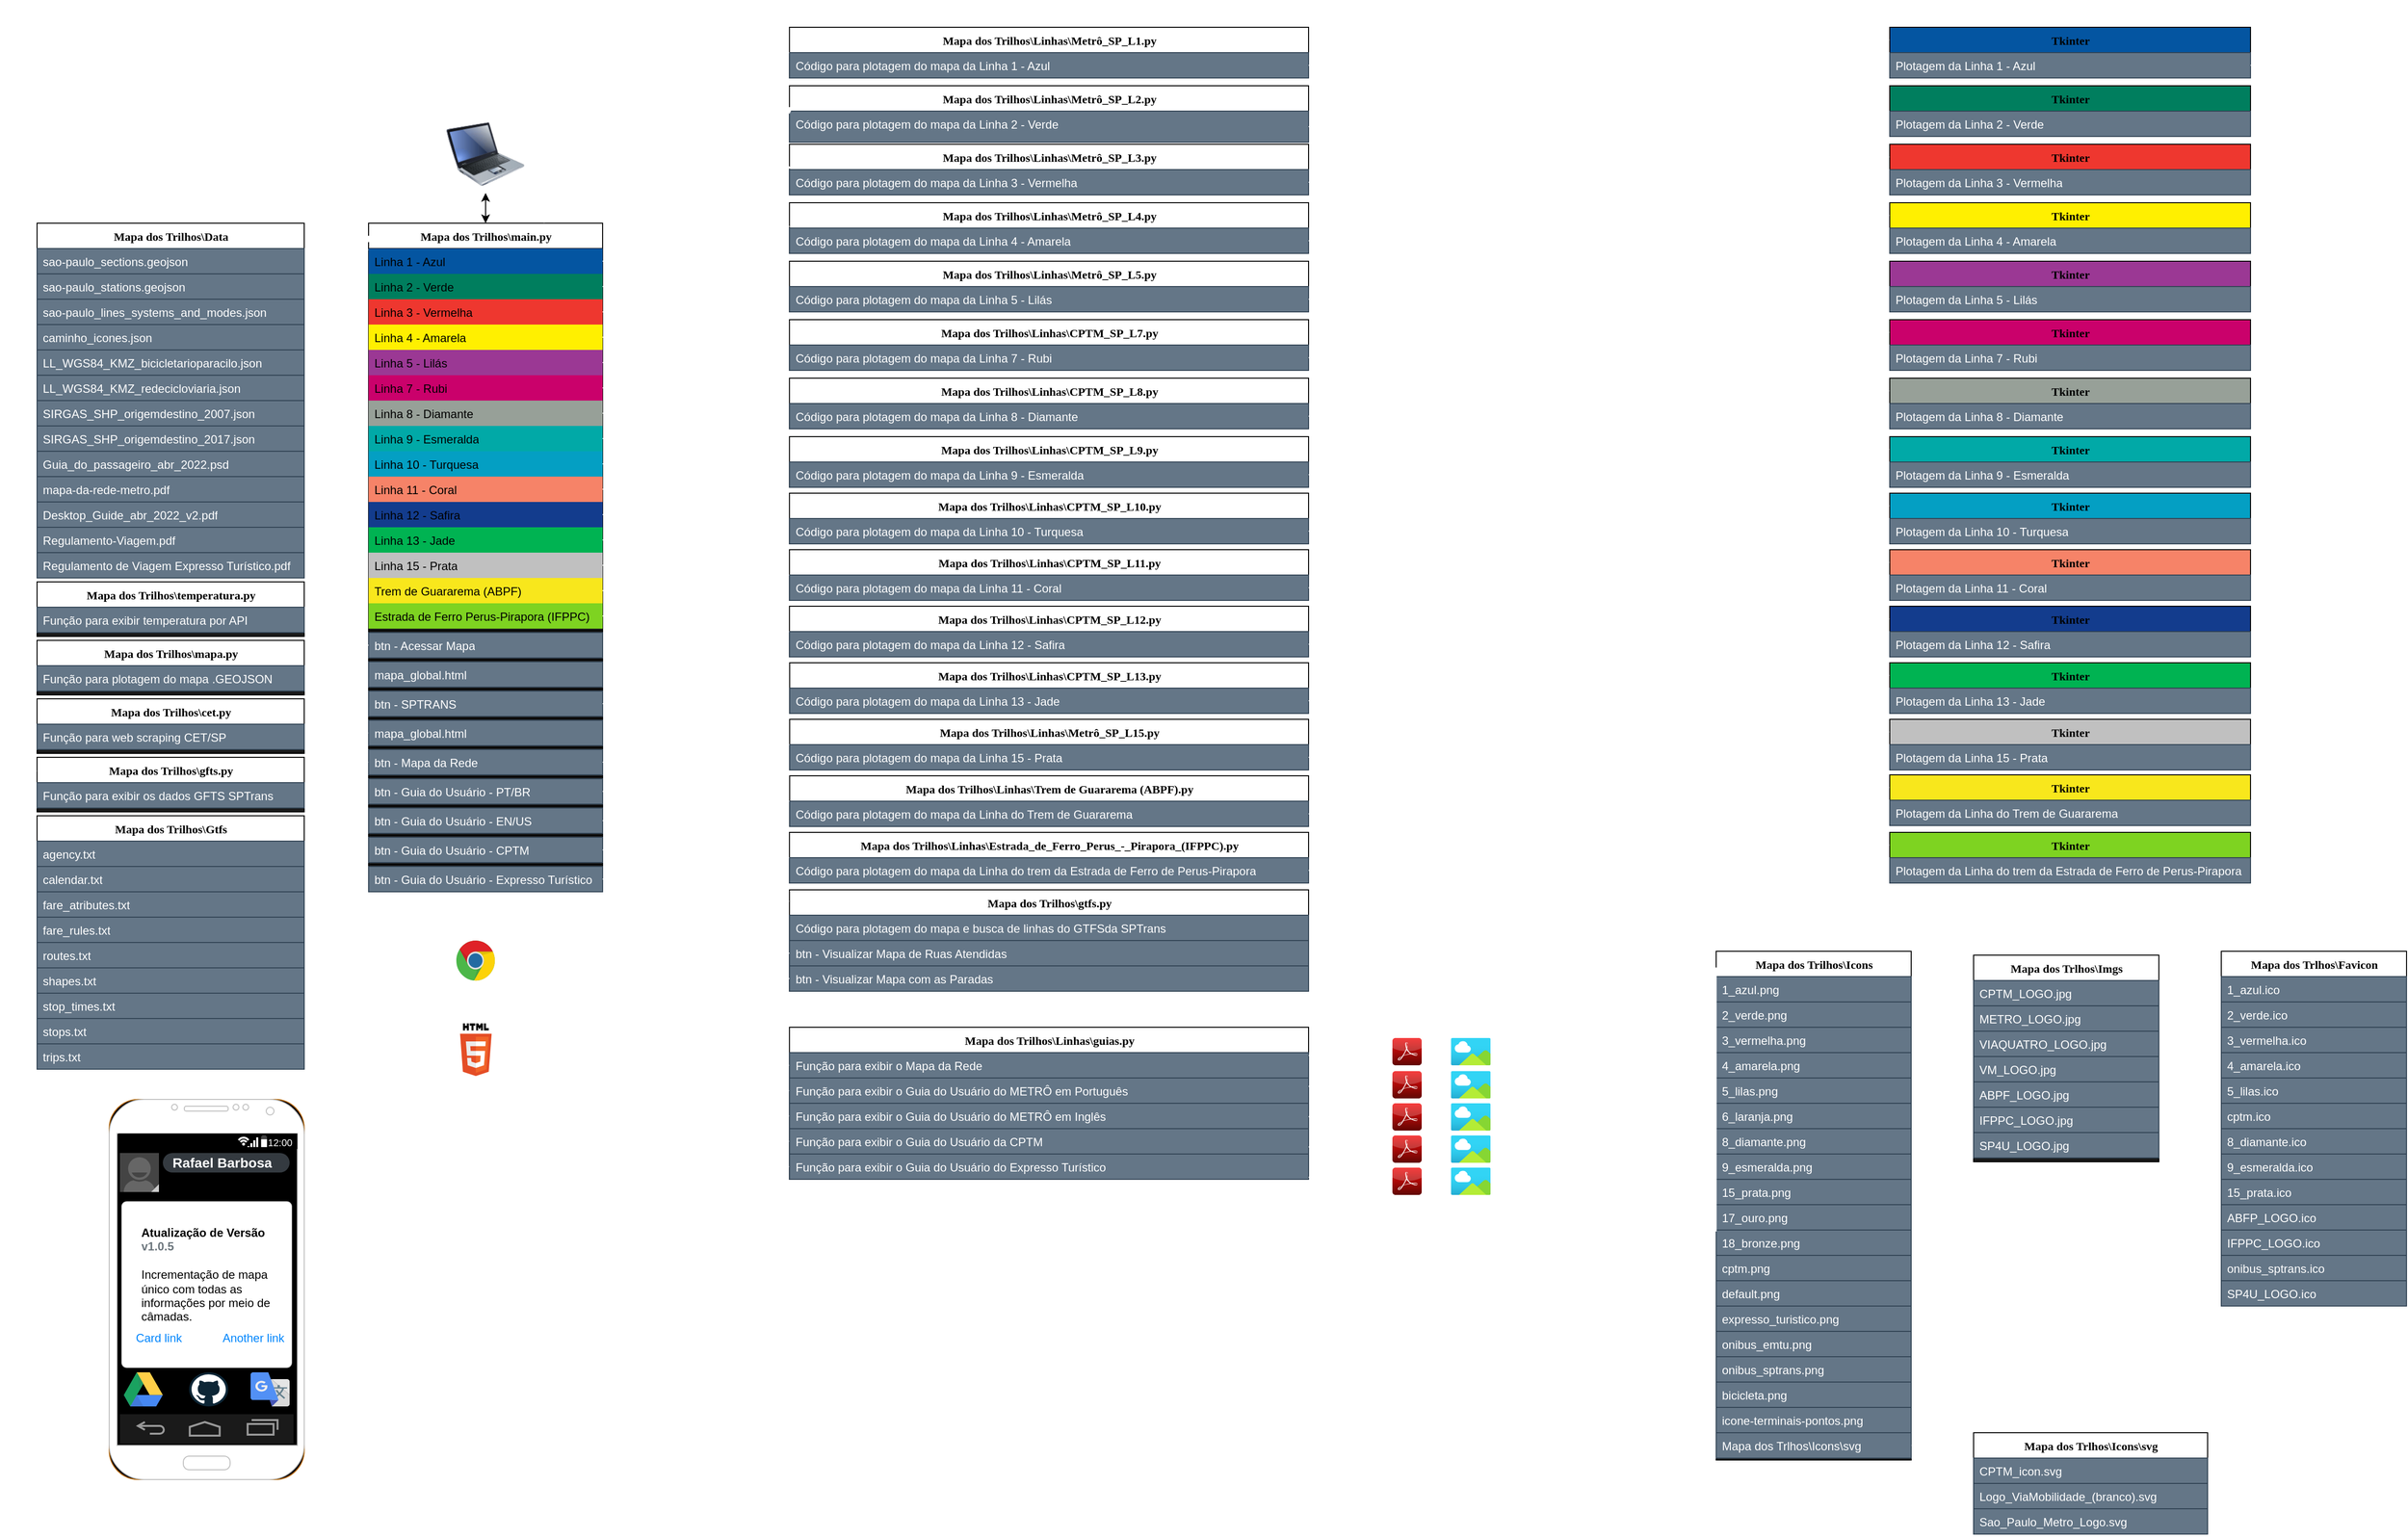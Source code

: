 <mxfile>
    <diagram name="Page-1" id="9f46799a-70d6-7492-0946-bef42562c5a5">
        <mxGraphModel dx="4079" dy="656" grid="1" gridSize="10" guides="1" tooltips="1" connect="1" arrows="1" fold="1" page="1" pageScale="1" pageWidth="2439" pageHeight="1700" background="none" math="0" shadow="0">
            <root>
                <mxCell id="0"/>
                <mxCell id="1" parent="0"/>
                <mxCell id="78961159f06e98e8-17" value="Mapa dos Trilhos\\main.py" style="swimlane;html=1;fontStyle=1;align=center;verticalAlign=top;childLayout=stackLayout;horizontal=1;startSize=26;horizontalStack=0;resizeParent=1;resizeLast=0;collapsible=1;marginBottom=0;swimlaneFillColor=#1A1A1A;rounded=0;shadow=0;comic=0;labelBackgroundColor=none;strokeWidth=1;fontFamily=Verdana;fontSize=12;" parent="1" vertex="1">
                    <mxGeometry x="340" y="301" width="240" height="686" as="geometry">
                        <mxRectangle x="20" y="10" width="90" height="30" as="alternateBounds"/>
                    </mxGeometry>
                </mxCell>
                <mxCell id="78961159f06e98e8-21" value="Linha 1 - Azul" style="text;html=1;strokeColor=none;fillColor=#0455A1;align=left;verticalAlign=top;spacingLeft=4;spacingRight=4;whiteSpace=wrap;overflow=hidden;rotatable=0;points=[[0,0.5],[1,0.5]];portConstraint=eastwest;labelBackgroundColor=none;" parent="78961159f06e98e8-17" vertex="1">
                    <mxGeometry y="26" width="240" height="26" as="geometry"/>
                </mxCell>
                <mxCell id="78961159f06e98e8-23" value="Linha 2 - Verde" style="text;html=1;strokeColor=none;fillColor=#007E5E;align=left;verticalAlign=top;spacingLeft=4;spacingRight=4;whiteSpace=wrap;overflow=hidden;rotatable=0;points=[[0,0.5],[1,0.5]];portConstraint=eastwest;labelBackgroundColor=none;" parent="78961159f06e98e8-17" vertex="1">
                    <mxGeometry y="52" width="240" height="26" as="geometry"/>
                </mxCell>
                <mxCell id="78961159f06e98e8-25" value="Linha 3 - Vermelha" style="text;html=1;strokeColor=none;fillColor=#EE372F;align=left;verticalAlign=top;spacingLeft=4;spacingRight=4;whiteSpace=wrap;overflow=hidden;rotatable=0;points=[[0,0.5],[1,0.5]];portConstraint=eastwest;labelBackgroundColor=none;" parent="78961159f06e98e8-17" vertex="1">
                    <mxGeometry y="78" width="240" height="26" as="geometry"/>
                </mxCell>
                <mxCell id="78961159f06e98e8-26" value="Linha 4 - Amarela" style="text;html=1;strokeColor=none;fillColor=#FFF000;align=left;verticalAlign=top;spacingLeft=4;spacingRight=4;whiteSpace=wrap;overflow=hidden;rotatable=0;points=[[0,0.5],[1,0.5]];portConstraint=eastwest;labelBackgroundColor=none;" parent="78961159f06e98e8-17" vertex="1">
                    <mxGeometry y="104" width="240" height="26" as="geometry"/>
                </mxCell>
                <mxCell id="78961159f06e98e8-24" value="Linha 5 - Lilás" style="text;html=1;strokeColor=none;fillColor=#9B3894;align=left;verticalAlign=top;spacingLeft=4;spacingRight=4;whiteSpace=wrap;overflow=hidden;rotatable=0;points=[[0,0.5],[1,0.5]];portConstraint=eastwest;labelBackgroundColor=none;" parent="78961159f06e98e8-17" vertex="1">
                    <mxGeometry y="130" width="240" height="26" as="geometry"/>
                </mxCell>
                <mxCell id="Uw6NDQKVYuT3fAhIhadP-6" value="Linha 7 - Rubi" style="text;html=1;strokeColor=none;fillColor=#CA016B;align=left;verticalAlign=top;spacingLeft=4;spacingRight=4;whiteSpace=wrap;overflow=hidden;rotatable=0;points=[[0,0.5],[1,0.5]];portConstraint=eastwest;labelBackgroundColor=none;" parent="78961159f06e98e8-17" vertex="1">
                    <mxGeometry y="156" width="240" height="26" as="geometry"/>
                </mxCell>
                <mxCell id="Uw6NDQKVYuT3fAhIhadP-5" value="Linha 8 - Diamante" style="text;html=1;strokeColor=none;fillColor=#97A098;align=left;verticalAlign=top;spacingLeft=4;spacingRight=4;whiteSpace=wrap;overflow=hidden;rotatable=0;points=[[0,0.5],[1,0.5]];portConstraint=eastwest;labelBackgroundColor=none;" parent="78961159f06e98e8-17" vertex="1">
                    <mxGeometry y="182" width="240" height="26" as="geometry"/>
                </mxCell>
                <mxCell id="Uw6NDQKVYuT3fAhIhadP-3" value="Linha 9 - Esmeralda" style="text;html=1;strokeColor=none;fillColor=#01A9A7;align=left;verticalAlign=top;spacingLeft=4;spacingRight=4;whiteSpace=wrap;overflow=hidden;rotatable=0;points=[[0,0.5],[1,0.5]];portConstraint=eastwest;labelBackgroundColor=none;" parent="78961159f06e98e8-17" vertex="1">
                    <mxGeometry y="208" width="240" height="26" as="geometry"/>
                </mxCell>
                <mxCell id="Uw6NDQKVYuT3fAhIhadP-4" value="Linha 10 - Turquesa" style="text;html=1;strokeColor=none;fillColor=#049FC3;align=left;verticalAlign=top;spacingLeft=4;spacingRight=4;whiteSpace=wrap;overflow=hidden;rotatable=0;points=[[0,0.5],[1,0.5]];portConstraint=eastwest;labelBackgroundColor=none;" parent="78961159f06e98e8-17" vertex="1">
                    <mxGeometry y="234" width="240" height="26" as="geometry"/>
                </mxCell>
                <mxCell id="Uw6NDQKVYuT3fAhIhadP-20" value="Linha 11 - Coral" style="text;html=1;strokeColor=none;fillColor=#F68368;align=left;verticalAlign=top;spacingLeft=4;spacingRight=4;whiteSpace=wrap;overflow=hidden;rotatable=0;points=[[0,0.5],[1,0.5]];portConstraint=eastwest;labelBackgroundColor=none;" parent="78961159f06e98e8-17" vertex="1">
                    <mxGeometry y="260" width="240" height="26" as="geometry"/>
                </mxCell>
                <mxCell id="Uw6NDQKVYuT3fAhIhadP-19" value="Linha 12 - Safira" style="text;html=1;strokeColor=none;fillColor=#133C8D;align=left;verticalAlign=top;spacingLeft=4;spacingRight=4;whiteSpace=wrap;overflow=hidden;rotatable=0;points=[[0,0.5],[1,0.5]];portConstraint=eastwest;labelBackgroundColor=none;" parent="78961159f06e98e8-17" vertex="1">
                    <mxGeometry y="286" width="240" height="26" as="geometry"/>
                </mxCell>
                <mxCell id="Uw6NDQKVYuT3fAhIhadP-18" value="Linha 13 - Jade" style="text;html=1;strokeColor=none;fillColor=#00B352;align=left;verticalAlign=top;spacingLeft=4;spacingRight=4;whiteSpace=wrap;overflow=hidden;rotatable=0;points=[[0,0.5],[1,0.5]];portConstraint=eastwest;labelBackgroundColor=none;" parent="78961159f06e98e8-17" vertex="1">
                    <mxGeometry y="312" width="240" height="26" as="geometry"/>
                </mxCell>
                <mxCell id="Uw6NDQKVYuT3fAhIhadP-21" value="Linha 15 - Prata" style="text;html=1;strokeColor=none;fillColor=#C0C0C0;align=left;verticalAlign=top;spacingLeft=4;spacingRight=4;whiteSpace=wrap;overflow=hidden;rotatable=0;points=[[0,0.5],[1,0.5]];portConstraint=eastwest;labelBackgroundColor=none;" parent="78961159f06e98e8-17" vertex="1">
                    <mxGeometry y="338" width="240" height="26" as="geometry"/>
                </mxCell>
                <mxCell id="DLEIIGMAwjSktPikzDus-1" value="Trem de Guararema (ABPF)" style="text;html=1;strokeColor=none;fillColor=#f8e71c;align=left;verticalAlign=top;spacingLeft=4;spacingRight=4;whiteSpace=wrap;overflow=hidden;rotatable=0;points=[[0,0.5],[1,0.5]];portConstraint=eastwest;labelBackgroundColor=none;" parent="78961159f06e98e8-17" vertex="1">
                    <mxGeometry y="364" width="240" height="26" as="geometry"/>
                </mxCell>
                <mxCell id="DLEIIGMAwjSktPikzDus-2" value="Estrada de Ferro Perus-Pirapora (IFPPC)" style="text;html=1;strokeColor=none;fillColor=#7ed321;align=left;verticalAlign=top;spacingLeft=4;spacingRight=4;whiteSpace=wrap;overflow=hidden;rotatable=0;points=[[0,0.5],[1,0.5]];portConstraint=eastwest;labelBackgroundColor=none;" parent="78961159f06e98e8-17" vertex="1">
                    <mxGeometry y="390" width="240" height="26" as="geometry"/>
                </mxCell>
                <mxCell id="78961159f06e98e8-19" value="" style="line;html=1;strokeWidth=1;fillColor=none;align=left;verticalAlign=middle;spacingTop=-1;spacingLeft=3;spacingRight=3;rotatable=0;labelPosition=right;points=[];portConstraint=eastwest;labelBackgroundColor=none;" parent="78961159f06e98e8-17" vertex="1">
                    <mxGeometry y="416" width="240" height="4" as="geometry"/>
                </mxCell>
                <mxCell id="DLEIIGMAwjSktPikzDus-3" value="btn - Acessar Mapa" style="text;html=1;strokeColor=#314354;fillColor=#647687;align=left;verticalAlign=top;spacingLeft=4;spacingRight=4;whiteSpace=wrap;overflow=hidden;rotatable=0;points=[[0,0.5],[1,0.5]];portConstraint=eastwest;labelBackgroundColor=none;fontColor=#ffffff;" parent="78961159f06e98e8-17" vertex="1">
                    <mxGeometry y="420" width="240" height="26" as="geometry"/>
                </mxCell>
                <mxCell id="DLEIIGMAwjSktPikzDus-35" value="" style="line;html=1;strokeWidth=1;fillColor=none;align=left;verticalAlign=middle;spacingTop=-1;spacingLeft=3;spacingRight=3;rotatable=0;labelPosition=right;points=[];portConstraint=eastwest;labelBackgroundColor=none;" parent="78961159f06e98e8-17" vertex="1">
                    <mxGeometry y="446" width="240" height="4" as="geometry"/>
                </mxCell>
                <mxCell id="DLEIIGMAwjSktPikzDus-34" value="mapa_global.html" style="text;html=1;strokeColor=#314354;fillColor=#647687;align=left;verticalAlign=top;spacingLeft=4;spacingRight=4;whiteSpace=wrap;overflow=hidden;rotatable=0;points=[[0,0.5],[1,0.5]];portConstraint=eastwest;labelBackgroundColor=none;fontColor=#ffffff;" parent="78961159f06e98e8-17" vertex="1">
                    <mxGeometry y="450" width="240" height="26" as="geometry"/>
                </mxCell>
                <mxCell id="121" value="" style="line;html=1;strokeWidth=1;fillColor=none;align=left;verticalAlign=middle;spacingTop=-1;spacingLeft=3;spacingRight=3;rotatable=0;labelPosition=right;points=[];portConstraint=eastwest;labelBackgroundColor=none;" parent="78961159f06e98e8-17" vertex="1">
                    <mxGeometry y="476" width="240" height="4" as="geometry"/>
                </mxCell>
                <mxCell id="122" value="btn - SPTRANS" style="text;html=1;strokeColor=#314354;fillColor=#647687;align=left;verticalAlign=top;spacingLeft=4;spacingRight=4;whiteSpace=wrap;overflow=hidden;rotatable=0;points=[[0,0.5],[1,0.5]];portConstraint=eastwest;labelBackgroundColor=none;fontColor=#ffffff;" parent="78961159f06e98e8-17" vertex="1">
                    <mxGeometry y="480" width="240" height="26" as="geometry"/>
                </mxCell>
                <mxCell id="130" value="" style="line;html=1;strokeWidth=1;fillColor=none;align=left;verticalAlign=middle;spacingTop=-1;spacingLeft=3;spacingRight=3;rotatable=0;labelPosition=right;points=[];portConstraint=eastwest;labelBackgroundColor=none;" parent="78961159f06e98e8-17" vertex="1">
                    <mxGeometry y="506" width="240" height="4" as="geometry"/>
                </mxCell>
                <mxCell id="128" value="mapa_global.html" style="text;html=1;strokeColor=#314354;fillColor=#647687;align=left;verticalAlign=top;spacingLeft=4;spacingRight=4;whiteSpace=wrap;overflow=hidden;rotatable=0;points=[[0,0.5],[1,0.5]];portConstraint=eastwest;labelBackgroundColor=none;fontColor=#ffffff;" parent="78961159f06e98e8-17" vertex="1">
                    <mxGeometry y="510" width="240" height="26" as="geometry"/>
                </mxCell>
                <mxCell id="131" value="" style="line;html=1;strokeWidth=1;fillColor=none;align=left;verticalAlign=middle;spacingTop=-1;spacingLeft=3;spacingRight=3;rotatable=0;labelPosition=right;points=[];portConstraint=eastwest;labelBackgroundColor=none;" parent="78961159f06e98e8-17" vertex="1">
                    <mxGeometry y="536" width="240" height="4" as="geometry"/>
                </mxCell>
                <mxCell id="129" value="btn - Mapa da Rede" style="text;html=1;strokeColor=#314354;fillColor=#647687;align=left;verticalAlign=top;spacingLeft=4;spacingRight=4;whiteSpace=wrap;overflow=hidden;rotatable=0;points=[[0,0.5],[1,0.5]];portConstraint=eastwest;labelBackgroundColor=none;fontColor=#ffffff;" parent="78961159f06e98e8-17" vertex="1">
                    <mxGeometry y="540" width="240" height="26" as="geometry"/>
                </mxCell>
                <mxCell id="155" value="" style="line;html=1;strokeWidth=1;fillColor=none;align=left;verticalAlign=middle;spacingTop=-1;spacingLeft=3;spacingRight=3;rotatable=0;labelPosition=right;points=[];portConstraint=eastwest;labelBackgroundColor=none;" vertex="1" parent="78961159f06e98e8-17">
                    <mxGeometry y="566" width="240" height="4" as="geometry"/>
                </mxCell>
                <mxCell id="151" value="btn - Guia do Usuário - PT/BR" style="text;html=1;strokeColor=#314354;fillColor=#647687;align=left;verticalAlign=top;spacingLeft=4;spacingRight=4;whiteSpace=wrap;overflow=hidden;rotatable=0;points=[[0,0.5],[1,0.5]];portConstraint=eastwest;labelBackgroundColor=none;fontColor=#ffffff;" vertex="1" parent="78961159f06e98e8-17">
                    <mxGeometry y="570" width="240" height="26" as="geometry"/>
                </mxCell>
                <mxCell id="156" value="" style="line;html=1;strokeWidth=1;fillColor=none;align=left;verticalAlign=middle;spacingTop=-1;spacingLeft=3;spacingRight=3;rotatable=0;labelPosition=right;points=[];portConstraint=eastwest;labelBackgroundColor=none;" vertex="1" parent="78961159f06e98e8-17">
                    <mxGeometry y="596" width="240" height="4" as="geometry"/>
                </mxCell>
                <mxCell id="152" value="btn - Guia do Usuário - EN/US" style="text;html=1;strokeColor=#314354;fillColor=#647687;align=left;verticalAlign=top;spacingLeft=4;spacingRight=4;whiteSpace=wrap;overflow=hidden;rotatable=0;points=[[0,0.5],[1,0.5]];portConstraint=eastwest;labelBackgroundColor=none;fontColor=#ffffff;" vertex="1" parent="78961159f06e98e8-17">
                    <mxGeometry y="600" width="240" height="26" as="geometry"/>
                </mxCell>
                <mxCell id="157" value="" style="line;html=1;strokeWidth=1;fillColor=none;align=left;verticalAlign=middle;spacingTop=-1;spacingLeft=3;spacingRight=3;rotatable=0;labelPosition=right;points=[];portConstraint=eastwest;labelBackgroundColor=none;" vertex="1" parent="78961159f06e98e8-17">
                    <mxGeometry y="626" width="240" height="4" as="geometry"/>
                </mxCell>
                <mxCell id="153" value="btn - Guia do Usuário - CPTM" style="text;html=1;strokeColor=#314354;fillColor=#647687;align=left;verticalAlign=top;spacingLeft=4;spacingRight=4;whiteSpace=wrap;overflow=hidden;rotatable=0;points=[[0,0.5],[1,0.5]];portConstraint=eastwest;labelBackgroundColor=none;fontColor=#ffffff;" vertex="1" parent="78961159f06e98e8-17">
                    <mxGeometry y="630" width="240" height="26" as="geometry"/>
                </mxCell>
                <mxCell id="158" value="" style="line;html=1;strokeWidth=1;fillColor=none;align=left;verticalAlign=middle;spacingTop=-1;spacingLeft=3;spacingRight=3;rotatable=0;labelPosition=right;points=[];portConstraint=eastwest;labelBackgroundColor=none;" vertex="1" parent="78961159f06e98e8-17">
                    <mxGeometry y="656" width="240" height="4" as="geometry"/>
                </mxCell>
                <mxCell id="154" value="btn - Guia do Usuário - Expresso Turístico" style="text;html=1;strokeColor=#314354;fillColor=#647687;align=left;verticalAlign=top;spacingLeft=4;spacingRight=4;whiteSpace=wrap;overflow=hidden;rotatable=0;points=[[0,0.5],[1,0.5]];portConstraint=eastwest;labelBackgroundColor=none;fontColor=#ffffff;" vertex="1" parent="78961159f06e98e8-17">
                    <mxGeometry y="660" width="240" height="26" as="geometry"/>
                </mxCell>
                <mxCell id="DLEIIGMAwjSktPikzDus-188" style="edgeStyle=orthogonalEdgeStyle;rounded=0;orthogonalLoop=1;jettySize=auto;html=1;entryX=0.003;entryY=0.031;entryDx=0;entryDy=0;fontFamily=Helvetica;fontSize=12;fontColor=default;entryPerimeter=0;startArrow=classic;startFill=1;strokeColor=#ffffff;" parent="1" source="DLEIIGMAwjSktPikzDus-5" target="DLEIIGMAwjSktPikzDus-117" edge="1">
                    <mxGeometry relative="1" as="geometry">
                        <Array as="points">
                            <mxPoint x="1670" y="126"/>
                            <mxPoint x="1670" y="1335"/>
                        </Array>
                    </mxGeometry>
                </mxCell>
                <mxCell id="DLEIIGMAwjSktPikzDus-5" value="Mapa dos Trilhos\\Linhas\\Metrô_SP_L1.py" style="swimlane;html=1;fontStyle=1;align=center;verticalAlign=top;childLayout=stackLayout;horizontal=1;startSize=26;horizontalStack=0;resizeParent=1;resizeLast=0;collapsible=1;marginBottom=0;swimlaneFillColor=#1A1A1A;rounded=0;shadow=0;comic=0;labelBackgroundColor=none;strokeWidth=1;fontFamily=Verdana;fontSize=12;" parent="1" vertex="1">
                    <mxGeometry x="771.62" y="100" width="532.38" height="52" as="geometry">
                        <mxRectangle x="20" y="10" width="90" height="30" as="alternateBounds"/>
                    </mxGeometry>
                </mxCell>
                <mxCell id="DLEIIGMAwjSktPikzDus-6" value="Código para plotagem do mapa da Linha 1 - Azul" style="text;html=1;strokeColor=#314354;fillColor=#647687;align=left;verticalAlign=top;spacingLeft=4;spacingRight=4;whiteSpace=wrap;overflow=hidden;rotatable=0;points=[[0,0.5],[1,0.5]];portConstraint=eastwest;labelBackgroundColor=none;fontColor=#ffffff;" parent="DLEIIGMAwjSktPikzDus-5" vertex="1">
                    <mxGeometry y="26" width="532.38" height="26" as="geometry"/>
                </mxCell>
                <mxCell id="DLEIIGMAwjSktPikzDus-31" value="" style="edgeStyle=orthogonalEdgeStyle;rounded=0;orthogonalLoop=1;jettySize=auto;html=1;fontFamily=Helvetica;fontSize=12;fontColor=default;startArrow=block;startFill=1;strokeColor=#FFFFFF;" parent="1" source="DLEIIGMAwjSktPikzDus-27" target="DLEIIGMAwjSktPikzDus-30" edge="1">
                    <mxGeometry relative="1" as="geometry"/>
                </mxCell>
                <mxCell id="DLEIIGMAwjSktPikzDus-27" value="" style="dashed=0;outlineConnect=0;html=1;align=center;labelPosition=center;verticalLabelPosition=bottom;verticalAlign=top;shape=mxgraph.weblogos.chrome;fillStyle=solid;strokeColor=default;fontFamily=Helvetica;fontSize=12;fontColor=default;fillColor=default;" parent="1" vertex="1">
                    <mxGeometry x="430.0" y="1037" width="40" height="42" as="geometry"/>
                </mxCell>
                <mxCell id="DLEIIGMAwjSktPikzDus-202" style="edgeStyle=orthogonalEdgeStyle;rounded=0;orthogonalLoop=1;jettySize=auto;html=1;entryX=-0.01;entryY=0.513;entryDx=0;entryDy=0;fontFamily=Helvetica;fontSize=12;fontColor=default;strokeColor=#FFFFFF;entryPerimeter=0;" parent="1" target="DLEIIGMAwjSktPikzDus-34" edge="1">
                    <mxGeometry relative="1" as="geometry">
                        <mxPoint x="450" y="1080" as="sourcePoint"/>
                        <Array as="points">
                            <mxPoint x="450" y="1085"/>
                            <mxPoint x="450" y="1105"/>
                            <mxPoint x="320" y="1105"/>
                            <mxPoint x="320" y="764"/>
                        </Array>
                        <mxPoint x="340.0" y="819" as="targetPoint"/>
                    </mxGeometry>
                </mxCell>
                <mxCell id="DLEIIGMAwjSktPikzDus-30" value="" style="dashed=0;outlineConnect=0;html=1;align=center;labelPosition=center;verticalLabelPosition=bottom;verticalAlign=top;shape=mxgraph.weblogos.html5;fillStyle=solid;strokeColor=default;fontFamily=Helvetica;fontSize=12;fontColor=default;fillColor=default;" parent="1" vertex="1">
                    <mxGeometry x="433.8" y="1122" width="32.4" height="54" as="geometry"/>
                </mxCell>
                <mxCell id="DLEIIGMAwjSktPikzDus-116" style="edgeStyle=orthogonalEdgeStyle;rounded=0;orthogonalLoop=1;jettySize=auto;html=1;entryX=0;entryY=0.029;entryDx=0;entryDy=0;fontFamily=Helvetica;fontSize=12;fontColor=default;entryPerimeter=0;exitX=0.999;exitY=0.108;exitDx=0;exitDy=0;exitPerimeter=0;startArrow=none;startFill=0;strokeColor=#FFFFFF;" parent="1" source="DLEIIGMAwjSktPikzDus-112" target="78961159f06e98e8-17" edge="1">
                    <mxGeometry relative="1" as="geometry">
                        <Array as="points">
                            <mxPoint x="330" y="315"/>
                            <mxPoint x="330" y="317"/>
                        </Array>
                    </mxGeometry>
                </mxCell>
                <mxCell id="DLEIIGMAwjSktPikzDus-112" value="Mapa dos Trilhos\\Data" style="swimlane;html=1;fontStyle=1;align=center;verticalAlign=top;childLayout=stackLayout;horizontal=1;startSize=26;horizontalStack=0;resizeParent=1;resizeLast=0;collapsible=1;marginBottom=0;swimlaneFillColor=#1A1A1A;rounded=0;shadow=0;comic=0;labelBackgroundColor=none;strokeWidth=1;fontFamily=Verdana;fontSize=12;" parent="1" vertex="1">
                    <mxGeometry y="301" width="274" height="364" as="geometry">
                        <mxRectangle x="20" y="10" width="90" height="30" as="alternateBounds"/>
                    </mxGeometry>
                </mxCell>
                <mxCell id="DLEIIGMAwjSktPikzDus-113" value="sao-paulo_sections.geojson" style="text;html=1;strokeColor=#314354;fillColor=#647687;align=left;verticalAlign=top;spacingLeft=4;spacingRight=4;whiteSpace=wrap;overflow=hidden;rotatable=0;points=[[0,0.5],[1,0.5]];portConstraint=eastwest;labelBackgroundColor=none;fontColor=#ffffff;" parent="DLEIIGMAwjSktPikzDus-112" vertex="1">
                    <mxGeometry y="26" width="274" height="26" as="geometry"/>
                </mxCell>
                <mxCell id="DLEIIGMAwjSktPikzDus-114" value="sao-paulo_stations.geojson" style="text;html=1;strokeColor=#314354;fillColor=#647687;align=left;verticalAlign=top;spacingLeft=4;spacingRight=4;whiteSpace=wrap;overflow=hidden;rotatable=0;points=[[0,0.5],[1,0.5]];portConstraint=eastwest;labelBackgroundColor=none;fontColor=#ffffff;" parent="DLEIIGMAwjSktPikzDus-112" vertex="1">
                    <mxGeometry y="52" width="274" height="26" as="geometry"/>
                </mxCell>
                <mxCell id="DLEIIGMAwjSktPikzDus-115" value="sao-paulo_lines_systems_and_modes.json" style="text;html=1;strokeColor=#314354;fillColor=#647687;align=left;verticalAlign=top;spacingLeft=4;spacingRight=4;whiteSpace=wrap;overflow=hidden;rotatable=0;points=[[0,0.5],[1,0.5]];portConstraint=eastwest;labelBackgroundColor=none;fontColor=#ffffff;" parent="DLEIIGMAwjSktPikzDus-112" vertex="1">
                    <mxGeometry y="78" width="274" height="26" as="geometry"/>
                </mxCell>
                <mxCell id="81" value="caminho_icones.json" style="text;html=1;strokeColor=#314354;fillColor=#647687;align=left;verticalAlign=top;spacingLeft=4;spacingRight=4;whiteSpace=wrap;overflow=hidden;rotatable=0;points=[[0,0.5],[1,0.5]];portConstraint=eastwest;labelBackgroundColor=none;fontColor=#ffffff;" parent="DLEIIGMAwjSktPikzDus-112" vertex="1">
                    <mxGeometry y="104" width="274" height="26" as="geometry"/>
                </mxCell>
                <mxCell id="136" value="LL_WGS84_KMZ_bicicletarioparacilo.json" style="text;html=1;strokeColor=#314354;fillColor=#647687;align=left;verticalAlign=top;spacingLeft=4;spacingRight=4;whiteSpace=wrap;overflow=hidden;rotatable=0;points=[[0,0.5],[1,0.5]];portConstraint=eastwest;labelBackgroundColor=none;fontColor=#ffffff;" parent="DLEIIGMAwjSktPikzDus-112" vertex="1">
                    <mxGeometry y="130" width="274" height="26" as="geometry"/>
                </mxCell>
                <mxCell id="137" value="LL_WGS84_KMZ_redecicloviaria.json" style="text;html=1;strokeColor=#314354;fillColor=#647687;align=left;verticalAlign=top;spacingLeft=4;spacingRight=4;whiteSpace=wrap;overflow=hidden;rotatable=0;points=[[0,0.5],[1,0.5]];portConstraint=eastwest;labelBackgroundColor=none;fontColor=#ffffff;" parent="DLEIIGMAwjSktPikzDus-112" vertex="1">
                    <mxGeometry y="156" width="274" height="26" as="geometry"/>
                </mxCell>
                <mxCell id="138" value="SIRGAS_SHP_origemdestino_2007.json" style="text;html=1;strokeColor=#314354;fillColor=#647687;align=left;verticalAlign=top;spacingLeft=4;spacingRight=4;whiteSpace=wrap;overflow=hidden;rotatable=0;points=[[0,0.5],[1,0.5]];portConstraint=eastwest;labelBackgroundColor=none;fontColor=#ffffff;" parent="DLEIIGMAwjSktPikzDus-112" vertex="1">
                    <mxGeometry y="182" width="274" height="26" as="geometry"/>
                </mxCell>
                <mxCell id="140" value="SIRGAS_SHP_origemdestino_2017.json" style="text;html=1;strokeColor=#314354;fillColor=#647687;align=left;verticalAlign=top;spacingLeft=4;spacingRight=4;whiteSpace=wrap;overflow=hidden;rotatable=0;points=[[0,0.5],[1,0.5]];portConstraint=eastwest;labelBackgroundColor=none;fontColor=#ffffff;" parent="DLEIIGMAwjSktPikzDus-112" vertex="1">
                    <mxGeometry y="208" width="274" height="26" as="geometry"/>
                </mxCell>
                <mxCell id="146" value="Guia_do_passageiro_abr_2022.psd" style="text;html=1;strokeColor=#314354;fillColor=#647687;align=left;verticalAlign=top;spacingLeft=4;spacingRight=4;whiteSpace=wrap;overflow=hidden;rotatable=0;points=[[0,0.5],[1,0.5]];portConstraint=eastwest;labelBackgroundColor=none;fontColor=#ffffff;" vertex="1" parent="DLEIIGMAwjSktPikzDus-112">
                    <mxGeometry y="234" width="274" height="26" as="geometry"/>
                </mxCell>
                <mxCell id="147" value="mapa-da-rede-metro.pdf" style="text;html=1;strokeColor=#314354;fillColor=#647687;align=left;verticalAlign=top;spacingLeft=4;spacingRight=4;whiteSpace=wrap;overflow=hidden;rotatable=0;points=[[0,0.5],[1,0.5]];portConstraint=eastwest;labelBackgroundColor=none;fontColor=#ffffff;" vertex="1" parent="DLEIIGMAwjSktPikzDus-112">
                    <mxGeometry y="260" width="274" height="26" as="geometry"/>
                </mxCell>
                <mxCell id="148" value="Desktop_Guide_abr_2022_v2.pdf" style="text;html=1;strokeColor=#314354;fillColor=#647687;align=left;verticalAlign=top;spacingLeft=4;spacingRight=4;whiteSpace=wrap;overflow=hidden;rotatable=0;points=[[0,0.5],[1,0.5]];portConstraint=eastwest;labelBackgroundColor=none;fontColor=#ffffff;" vertex="1" parent="DLEIIGMAwjSktPikzDus-112">
                    <mxGeometry y="286" width="274" height="26" as="geometry"/>
                </mxCell>
                <mxCell id="149" value="Regulamento-Viagem.pdf" style="text;html=1;strokeColor=#314354;fillColor=#647687;align=left;verticalAlign=top;spacingLeft=4;spacingRight=4;whiteSpace=wrap;overflow=hidden;rotatable=0;points=[[0,0.5],[1,0.5]];portConstraint=eastwest;labelBackgroundColor=none;fontColor=#ffffff;" vertex="1" parent="DLEIIGMAwjSktPikzDus-112">
                    <mxGeometry y="312" width="274" height="26" as="geometry"/>
                </mxCell>
                <mxCell id="150" value="Regulamento de Viagem Expresso Turístico.pdf" style="text;html=1;strokeColor=#314354;fillColor=#647687;align=left;verticalAlign=top;spacingLeft=4;spacingRight=4;whiteSpace=wrap;overflow=hidden;rotatable=0;points=[[0,0.5],[1,0.5]];portConstraint=eastwest;labelBackgroundColor=none;fontColor=#ffffff;" vertex="1" parent="DLEIIGMAwjSktPikzDus-112">
                    <mxGeometry y="338" width="274" height="26" as="geometry"/>
                </mxCell>
                <mxCell id="101" style="edgeStyle=none;html=1;entryX=-0.011;entryY=0.047;entryDx=0;entryDy=0;entryPerimeter=0;exitX=1.015;exitY=0.027;exitDx=0;exitDy=0;exitPerimeter=0;startArrow=classic;startFill=1;strokeColor=#FFFFFF;" parent="1" source="DLEIIGMAwjSktPikzDus-117" target="DLEIIGMAwjSktPikzDus-142" edge="1">
                    <mxGeometry relative="1" as="geometry"/>
                </mxCell>
                <mxCell id="DLEIIGMAwjSktPikzDus-117" value="Mapa dos Trilhos\\Icons" style="swimlane;html=1;fontStyle=1;align=center;verticalAlign=top;childLayout=stackLayout;horizontal=1;startSize=26;horizontalStack=0;resizeParent=1;resizeLast=0;collapsible=1;marginBottom=0;swimlaneFillColor=#1A1A1A;rounded=0;shadow=0;comic=0;labelBackgroundColor=none;strokeWidth=1;fontFamily=Verdana;fontSize=12;" parent="1" vertex="1">
                    <mxGeometry x="1722" y="1048" width="200" height="522" as="geometry">
                        <mxRectangle x="20" y="10" width="90" height="30" as="alternateBounds"/>
                    </mxGeometry>
                </mxCell>
                <mxCell id="DLEIIGMAwjSktPikzDus-118" value="1_azul.png" style="text;html=1;strokeColor=#314354;fillColor=#647687;align=left;verticalAlign=top;spacingLeft=4;spacingRight=4;whiteSpace=wrap;overflow=hidden;rotatable=0;points=[[0,0.5],[1,0.5]];portConstraint=eastwest;labelBackgroundColor=none;fontColor=#ffffff;" parent="DLEIIGMAwjSktPikzDus-117" vertex="1">
                    <mxGeometry y="26" width="200" height="26" as="geometry"/>
                </mxCell>
                <mxCell id="DLEIIGMAwjSktPikzDus-119" value="2_verde.png" style="text;html=1;strokeColor=#314354;fillColor=#647687;align=left;verticalAlign=top;spacingLeft=4;spacingRight=4;whiteSpace=wrap;overflow=hidden;rotatable=0;points=[[0,0.5],[1,0.5]];portConstraint=eastwest;labelBackgroundColor=none;fontColor=#ffffff;" parent="DLEIIGMAwjSktPikzDus-117" vertex="1">
                    <mxGeometry y="52" width="200" height="26" as="geometry"/>
                </mxCell>
                <mxCell id="DLEIIGMAwjSktPikzDus-120" value="3_vermelha.png" style="text;html=1;strokeColor=#314354;fillColor=#647687;align=left;verticalAlign=top;spacingLeft=4;spacingRight=4;whiteSpace=wrap;overflow=hidden;rotatable=0;points=[[0,0.5],[1,0.5]];portConstraint=eastwest;labelBackgroundColor=none;fontColor=#ffffff;" parent="DLEIIGMAwjSktPikzDus-117" vertex="1">
                    <mxGeometry y="78" width="200" height="26" as="geometry"/>
                </mxCell>
                <mxCell id="DLEIIGMAwjSktPikzDus-121" value="4_amarela.png" style="text;html=1;strokeColor=#314354;fillColor=#647687;align=left;verticalAlign=top;spacingLeft=4;spacingRight=4;whiteSpace=wrap;overflow=hidden;rotatable=0;points=[[0,0.5],[1,0.5]];portConstraint=eastwest;labelBackgroundColor=none;fontColor=#ffffff;" parent="DLEIIGMAwjSktPikzDus-117" vertex="1">
                    <mxGeometry y="104" width="200" height="26" as="geometry"/>
                </mxCell>
                <mxCell id="DLEIIGMAwjSktPikzDus-124" value="5_lilas.png" style="text;html=1;strokeColor=#314354;fillColor=#647687;align=left;verticalAlign=top;spacingLeft=4;spacingRight=4;whiteSpace=wrap;overflow=hidden;rotatable=0;points=[[0,0.5],[1,0.5]];portConstraint=eastwest;labelBackgroundColor=none;fontColor=#ffffff;" parent="DLEIIGMAwjSktPikzDus-117" vertex="1">
                    <mxGeometry y="130" width="200" height="26" as="geometry"/>
                </mxCell>
                <mxCell id="DLEIIGMAwjSktPikzDus-125" value="6_laranja.png" style="text;html=1;strokeColor=#314354;fillColor=#647687;align=left;verticalAlign=top;spacingLeft=4;spacingRight=4;whiteSpace=wrap;overflow=hidden;rotatable=0;points=[[0,0.5],[1,0.5]];portConstraint=eastwest;labelBackgroundColor=none;fontColor=#ffffff;" parent="DLEIIGMAwjSktPikzDus-117" vertex="1">
                    <mxGeometry y="156" width="200" height="26" as="geometry"/>
                </mxCell>
                <mxCell id="DLEIIGMAwjSktPikzDus-126" value="8_diamante.png" style="text;html=1;strokeColor=#314354;fillColor=#647687;align=left;verticalAlign=top;spacingLeft=4;spacingRight=4;whiteSpace=wrap;overflow=hidden;rotatable=0;points=[[0,0.5],[1,0.5]];portConstraint=eastwest;labelBackgroundColor=none;fontColor=#ffffff;" parent="DLEIIGMAwjSktPikzDus-117" vertex="1">
                    <mxGeometry y="182" width="200" height="26" as="geometry"/>
                </mxCell>
                <mxCell id="DLEIIGMAwjSktPikzDus-127" value="9_esmeralda.png" style="text;html=1;strokeColor=#314354;fillColor=#647687;align=left;verticalAlign=top;spacingLeft=4;spacingRight=4;whiteSpace=wrap;overflow=hidden;rotatable=0;points=[[0,0.5],[1,0.5]];portConstraint=eastwest;labelBackgroundColor=none;fontColor=#ffffff;" parent="DLEIIGMAwjSktPikzDus-117" vertex="1">
                    <mxGeometry y="208" width="200" height="26" as="geometry"/>
                </mxCell>
                <mxCell id="DLEIIGMAwjSktPikzDus-128" value="15_prata.png" style="text;html=1;strokeColor=#314354;fillColor=#647687;align=left;verticalAlign=top;spacingLeft=4;spacingRight=4;whiteSpace=wrap;overflow=hidden;rotatable=0;points=[[0,0.5],[1,0.5]];portConstraint=eastwest;labelBackgroundColor=none;fontColor=#ffffff;" parent="DLEIIGMAwjSktPikzDus-117" vertex="1">
                    <mxGeometry y="234" width="200" height="26" as="geometry"/>
                </mxCell>
                <mxCell id="DLEIIGMAwjSktPikzDus-129" value="17_ouro.png" style="text;html=1;strokeColor=#314354;fillColor=#647687;align=left;verticalAlign=top;spacingLeft=4;spacingRight=4;whiteSpace=wrap;overflow=hidden;rotatable=0;points=[[0,0.5],[1,0.5]];portConstraint=eastwest;labelBackgroundColor=none;fontColor=#ffffff;" parent="DLEIIGMAwjSktPikzDus-117" vertex="1">
                    <mxGeometry y="260" width="200" height="26" as="geometry"/>
                </mxCell>
                <mxCell id="DLEIIGMAwjSktPikzDus-130" value="18_bronze.png" style="text;html=1;strokeColor=#314354;fillColor=#647687;align=left;verticalAlign=top;spacingLeft=4;spacingRight=4;whiteSpace=wrap;overflow=hidden;rotatable=0;points=[[0,0.5],[1,0.5]];portConstraint=eastwest;labelBackgroundColor=none;fontColor=#ffffff;" parent="DLEIIGMAwjSktPikzDus-117" vertex="1">
                    <mxGeometry y="286" width="200" height="26" as="geometry"/>
                </mxCell>
                <mxCell id="DLEIIGMAwjSktPikzDus-131" value="cptm.png" style="text;html=1;strokeColor=#314354;fillColor=#647687;align=left;verticalAlign=top;spacingLeft=4;spacingRight=4;whiteSpace=wrap;overflow=hidden;rotatable=0;points=[[0,0.5],[1,0.5]];portConstraint=eastwest;labelBackgroundColor=none;fontColor=#ffffff;" parent="DLEIIGMAwjSktPikzDus-117" vertex="1">
                    <mxGeometry y="312" width="200" height="26" as="geometry"/>
                </mxCell>
                <mxCell id="DLEIIGMAwjSktPikzDus-132" value="default.png" style="text;html=1;strokeColor=#314354;fillColor=#647687;align=left;verticalAlign=top;spacingLeft=4;spacingRight=4;whiteSpace=wrap;overflow=hidden;rotatable=0;points=[[0,0.5],[1,0.5]];portConstraint=eastwest;labelBackgroundColor=none;fontColor=#ffffff;" parent="DLEIIGMAwjSktPikzDus-117" vertex="1">
                    <mxGeometry y="338" width="200" height="26" as="geometry"/>
                </mxCell>
                <mxCell id="DLEIIGMAwjSktPikzDus-133" value="expresso_turistico.png" style="text;html=1;strokeColor=#314354;fillColor=#647687;align=left;verticalAlign=top;spacingLeft=4;spacingRight=4;whiteSpace=wrap;overflow=hidden;rotatable=0;points=[[0,0.5],[1,0.5]];portConstraint=eastwest;labelBackgroundColor=none;fontColor=#ffffff;" parent="DLEIIGMAwjSktPikzDus-117" vertex="1">
                    <mxGeometry y="364" width="200" height="26" as="geometry"/>
                </mxCell>
                <mxCell id="DLEIIGMAwjSktPikzDus-134" value="onibus_emtu.png" style="text;html=1;strokeColor=#314354;fillColor=#647687;align=left;verticalAlign=top;spacingLeft=4;spacingRight=4;whiteSpace=wrap;overflow=hidden;rotatable=0;points=[[0,0.5],[1,0.5]];portConstraint=eastwest;labelBackgroundColor=none;fontColor=#ffffff;" parent="DLEIIGMAwjSktPikzDus-117" vertex="1">
                    <mxGeometry y="390" width="200" height="26" as="geometry"/>
                </mxCell>
                <mxCell id="DLEIIGMAwjSktPikzDus-135" value="onibus_sptrans.png" style="text;html=1;strokeColor=#314354;fillColor=#647687;align=left;verticalAlign=top;spacingLeft=4;spacingRight=4;whiteSpace=wrap;overflow=hidden;rotatable=0;points=[[0,0.5],[1,0.5]];portConstraint=eastwest;labelBackgroundColor=none;fontColor=#ffffff;" parent="DLEIIGMAwjSktPikzDus-117" vertex="1">
                    <mxGeometry y="416" width="200" height="26" as="geometry"/>
                </mxCell>
                <mxCell id="144" value="bicicleta.png" style="text;html=1;strokeColor=#314354;fillColor=#647687;align=left;verticalAlign=top;spacingLeft=4;spacingRight=4;whiteSpace=wrap;overflow=hidden;rotatable=0;points=[[0,0.5],[1,0.5]];portConstraint=eastwest;labelBackgroundColor=none;fontColor=#ffffff;" parent="DLEIIGMAwjSktPikzDus-117" vertex="1">
                    <mxGeometry y="442" width="200" height="26" as="geometry"/>
                </mxCell>
                <mxCell id="145" value="icone-terminais-pontos.png" style="text;html=1;strokeColor=#314354;fillColor=#647687;align=left;verticalAlign=top;spacingLeft=4;spacingRight=4;whiteSpace=wrap;overflow=hidden;rotatable=0;points=[[0,0.5],[1,0.5]];portConstraint=eastwest;labelBackgroundColor=none;fontColor=#ffffff;" parent="DLEIIGMAwjSktPikzDus-117" vertex="1">
                    <mxGeometry y="468" width="200" height="26" as="geometry"/>
                </mxCell>
                <mxCell id="DLEIIGMAwjSktPikzDus-136" value="Mapa dos Trlhos\\Icons\\svg" style="text;html=1;strokeColor=#314354;fillColor=#647687;align=left;verticalAlign=top;spacingLeft=4;spacingRight=4;whiteSpace=wrap;overflow=hidden;rotatable=0;points=[[0,0.5],[1,0.5]];portConstraint=eastwest;labelBackgroundColor=none;fontColor=#ffffff;" parent="DLEIIGMAwjSktPikzDus-117" vertex="1">
                    <mxGeometry y="494" width="200" height="26" as="geometry"/>
                </mxCell>
                <mxCell id="DLEIIGMAwjSktPikzDus-137" value="Mapa dos Trlhos\\Icons\\svg" style="swimlane;html=1;fontStyle=1;align=center;verticalAlign=top;childLayout=stackLayout;horizontal=1;startSize=26;horizontalStack=0;resizeParent=1;resizeLast=0;collapsible=1;marginBottom=0;swimlaneFillColor=#1A1A1A;rounded=0;shadow=0;comic=0;labelBackgroundColor=none;strokeWidth=1;fontFamily=Verdana;fontSize=12;" parent="1" vertex="1">
                    <mxGeometry x="1986" y="1542" width="240" height="104" as="geometry">
                        <mxRectangle x="20" y="10" width="90" height="30" as="alternateBounds"/>
                    </mxGeometry>
                </mxCell>
                <mxCell id="DLEIIGMAwjSktPikzDus-138" value="CPTM_icon.svg" style="text;html=1;strokeColor=#314354;fillColor=#647687;align=left;verticalAlign=top;spacingLeft=4;spacingRight=4;whiteSpace=wrap;overflow=hidden;rotatable=0;points=[[0,0.5],[1,0.5]];portConstraint=eastwest;labelBackgroundColor=none;fontColor=#ffffff;" parent="DLEIIGMAwjSktPikzDus-137" vertex="1">
                    <mxGeometry y="26" width="240" height="26" as="geometry"/>
                </mxCell>
                <mxCell id="DLEIIGMAwjSktPikzDus-139" value="Logo_ViaMobilidade_(branco).svg" style="text;html=1;strokeColor=#314354;fillColor=#647687;align=left;verticalAlign=top;spacingLeft=4;spacingRight=4;whiteSpace=wrap;overflow=hidden;rotatable=0;points=[[0,0.5],[1,0.5]];portConstraint=eastwest;labelBackgroundColor=none;fontColor=#ffffff;" parent="DLEIIGMAwjSktPikzDus-137" vertex="1">
                    <mxGeometry y="52" width="240" height="26" as="geometry"/>
                </mxCell>
                <mxCell id="DLEIIGMAwjSktPikzDus-140" value="Sao_Paulo_Metro_Logo.svg" style="text;html=1;strokeColor=#314354;fillColor=#647687;align=left;verticalAlign=top;spacingLeft=4;spacingRight=4;whiteSpace=wrap;overflow=hidden;rotatable=0;points=[[0,0.5],[1,0.5]];portConstraint=eastwest;labelBackgroundColor=none;fontColor=#ffffff;" parent="DLEIIGMAwjSktPikzDus-137" vertex="1">
                    <mxGeometry y="78" width="240" height="26" as="geometry"/>
                </mxCell>
                <mxCell id="DLEIIGMAwjSktPikzDus-141" style="edgeStyle=orthogonalEdgeStyle;rounded=0;orthogonalLoop=1;jettySize=auto;html=1;entryX=-0.003;entryY=0.133;entryDx=0;entryDy=0;entryPerimeter=0;fontFamily=Helvetica;fontSize=12;fontColor=default;startArrow=classic;startFill=1;strokeColor=#ffffff;" parent="1" source="DLEIIGMAwjSktPikzDus-136" target="DLEIIGMAwjSktPikzDus-137" edge="1">
                    <mxGeometry relative="1" as="geometry"/>
                </mxCell>
                <mxCell id="112" style="edgeStyle=none;html=1;entryX=-0.002;entryY=0.036;entryDx=0;entryDy=0;entryPerimeter=0;startArrow=classic;startFill=1;exitX=1;exitY=0.047;exitDx=0;exitDy=0;exitPerimeter=0;strokeColor=#FFFFFF;" parent="1" source="DLEIIGMAwjSktPikzDus-142" target="102" edge="1">
                    <mxGeometry relative="1" as="geometry"/>
                </mxCell>
                <mxCell id="DLEIIGMAwjSktPikzDus-142" value="Mapa dos Trlhos\\Imgs" style="swimlane;html=1;fontStyle=1;align=center;verticalAlign=top;childLayout=stackLayout;horizontal=1;startSize=26;horizontalStack=0;resizeParent=1;resizeLast=0;collapsible=1;marginBottom=0;swimlaneFillColor=#1A1A1A;rounded=0;shadow=0;comic=0;labelBackgroundColor=none;strokeWidth=1;fontFamily=Verdana;fontSize=12;" parent="1" vertex="1">
                    <mxGeometry x="1986" y="1052" width="190" height="212" as="geometry">
                        <mxRectangle x="2014" y="1320" width="90" height="30" as="alternateBounds"/>
                    </mxGeometry>
                </mxCell>
                <mxCell id="DLEIIGMAwjSktPikzDus-143" value="CPTM_LOGO.jpg" style="text;html=1;strokeColor=#314354;fillColor=#647687;align=left;verticalAlign=top;spacingLeft=4;spacingRight=4;whiteSpace=wrap;overflow=hidden;rotatable=0;points=[[0,0.5],[1,0.5]];portConstraint=eastwest;labelBackgroundColor=none;fontColor=#ffffff;" parent="DLEIIGMAwjSktPikzDus-142" vertex="1">
                    <mxGeometry y="26" width="190" height="26" as="geometry"/>
                </mxCell>
                <mxCell id="DLEIIGMAwjSktPikzDus-144" value="METRO_LOGO.jpg" style="text;html=1;strokeColor=#314354;fillColor=#647687;align=left;verticalAlign=top;spacingLeft=4;spacingRight=4;whiteSpace=wrap;overflow=hidden;rotatable=0;points=[[0,0.5],[1,0.5]];portConstraint=eastwest;labelBackgroundColor=none;fontColor=#ffffff;" parent="DLEIIGMAwjSktPikzDus-142" vertex="1">
                    <mxGeometry y="52" width="190" height="26" as="geometry"/>
                </mxCell>
                <mxCell id="DLEIIGMAwjSktPikzDus-146" value="VIAQUATRO_LOGO.jpg" style="text;html=1;strokeColor=#314354;fillColor=#647687;align=left;verticalAlign=top;spacingLeft=4;spacingRight=4;whiteSpace=wrap;overflow=hidden;rotatable=0;points=[[0,0.5],[1,0.5]];portConstraint=eastwest;labelBackgroundColor=none;fontColor=#ffffff;" parent="DLEIIGMAwjSktPikzDus-142" vertex="1">
                    <mxGeometry y="78" width="190" height="26" as="geometry"/>
                </mxCell>
                <mxCell id="DLEIIGMAwjSktPikzDus-147" value="VM_LOGO.jpg" style="text;html=1;strokeColor=#314354;fillColor=#647687;align=left;verticalAlign=top;spacingLeft=4;spacingRight=4;whiteSpace=wrap;overflow=hidden;rotatable=0;points=[[0,0.5],[1,0.5]];portConstraint=eastwest;labelBackgroundColor=none;fontColor=#ffffff;" parent="DLEIIGMAwjSktPikzDus-142" vertex="1">
                    <mxGeometry y="104" width="190" height="26" as="geometry"/>
                </mxCell>
                <mxCell id="97" value="ABPF_LOGO.jpg" style="text;html=1;strokeColor=#314354;fillColor=#647687;align=left;verticalAlign=top;spacingLeft=4;spacingRight=4;whiteSpace=wrap;overflow=hidden;rotatable=0;points=[[0,0.5],[1,0.5]];portConstraint=eastwest;labelBackgroundColor=none;fontColor=#ffffff;" parent="DLEIIGMAwjSktPikzDus-142" vertex="1">
                    <mxGeometry y="130" width="190" height="26" as="geometry"/>
                </mxCell>
                <mxCell id="98" value="IFPPC_LOGO.jpg" style="text;html=1;strokeColor=#314354;fillColor=#647687;align=left;verticalAlign=top;spacingLeft=4;spacingRight=4;whiteSpace=wrap;overflow=hidden;rotatable=0;points=[[0,0.5],[1,0.5]];portConstraint=eastwest;labelBackgroundColor=none;fontColor=#ffffff;" parent="DLEIIGMAwjSktPikzDus-142" vertex="1">
                    <mxGeometry y="156" width="190" height="26" as="geometry"/>
                </mxCell>
                <mxCell id="100" value="SP4U_LOGO.jpg" style="text;html=1;strokeColor=#314354;fillColor=#647687;align=left;verticalAlign=top;spacingLeft=4;spacingRight=4;whiteSpace=wrap;overflow=hidden;rotatable=0;points=[[0,0.5],[1,0.5]];portConstraint=eastwest;labelBackgroundColor=none;fontColor=#ffffff;" parent="DLEIIGMAwjSktPikzDus-142" vertex="1">
                    <mxGeometry y="182" width="190" height="26" as="geometry"/>
                </mxCell>
                <mxCell id="DLEIIGMAwjSktPikzDus-148" style="edgeStyle=orthogonalEdgeStyle;rounded=0;orthogonalLoop=1;jettySize=auto;html=1;entryX=0;entryY=0.5;entryDx=0;entryDy=0;fontFamily=Helvetica;fontSize=12;fontColor=default;strokeColor=#FFFFFF;" parent="1" source="78961159f06e98e8-21" target="DLEIIGMAwjSktPikzDus-5" edge="1">
                    <mxGeometry relative="1" as="geometry">
                        <Array as="points">
                            <mxPoint x="700" y="340"/>
                            <mxPoint x="700" y="126"/>
                        </Array>
                    </mxGeometry>
                </mxCell>
                <mxCell id="DLEIIGMAwjSktPikzDus-150" value="Tkinter" style="swimlane;html=1;fontStyle=1;align=center;verticalAlign=top;childLayout=stackLayout;horizontal=1;startSize=26;horizontalStack=0;resizeParent=1;resizeLast=0;collapsible=1;marginBottom=0;swimlaneFillColor=#1A1A1A;rounded=0;shadow=0;comic=0;labelBackgroundColor=none;strokeWidth=1;fontFamily=Verdana;fontSize=12;fillColor=#0455A1;" parent="1" vertex="1">
                    <mxGeometry x="1900" y="100" width="370" height="52" as="geometry">
                        <mxRectangle x="20" y="10" width="90" height="30" as="alternateBounds"/>
                    </mxGeometry>
                </mxCell>
                <mxCell id="DLEIIGMAwjSktPikzDus-151" value="Plotagem da Linha 1 - Azul" style="text;html=1;strokeColor=#314354;fillColor=#647687;align=left;verticalAlign=top;spacingLeft=4;spacingRight=4;whiteSpace=wrap;overflow=hidden;rotatable=0;points=[[0,0.5],[1,0.5]];portConstraint=eastwest;labelBackgroundColor=none;fontColor=#ffffff;" parent="DLEIIGMAwjSktPikzDus-150" vertex="1">
                    <mxGeometry y="26" width="370" height="26" as="geometry"/>
                </mxCell>
                <mxCell id="DLEIIGMAwjSktPikzDus-206" style="edgeStyle=orthogonalEdgeStyle;rounded=0;orthogonalLoop=1;jettySize=auto;html=1;fontFamily=Helvetica;fontSize=12;fontColor=default;endArrow=none;endFill=0;startArrow=classic;startFill=1;strokeColor=#ffffff;" parent="1" source="DLEIIGMAwjSktPikzDus-154" edge="1">
                    <mxGeometry relative="1" as="geometry">
                        <mxPoint x="1670" y="189" as="targetPoint"/>
                        <Array as="points">
                            <mxPoint x="1610" y="189"/>
                        </Array>
                    </mxGeometry>
                </mxCell>
                <mxCell id="DLEIIGMAwjSktPikzDus-154" value="Mapa dos Trilhos\\Linhas\\Metrô_SP_L2.py" style="swimlane;html=1;fontStyle=1;align=center;verticalAlign=top;childLayout=stackLayout;horizontal=1;startSize=26;horizontalStack=0;resizeParent=1;resizeLast=0;collapsible=1;marginBottom=0;swimlaneFillColor=#1A1A1A;rounded=0;shadow=0;comic=0;labelBackgroundColor=none;strokeWidth=1;fontFamily=Verdana;fontSize=12;" parent="1" vertex="1">
                    <mxGeometry x="771.62" y="160" width="532.38" height="58" as="geometry">
                        <mxRectangle x="20" y="10" width="90" height="30" as="alternateBounds"/>
                    </mxGeometry>
                </mxCell>
                <mxCell id="DLEIIGMAwjSktPikzDus-155" value="Código para plotagem do mapa da Linha 2 - Verde" style="text;html=1;strokeColor=#314354;fillColor=#647687;align=left;verticalAlign=top;spacingLeft=4;spacingRight=4;whiteSpace=wrap;overflow=hidden;rotatable=0;points=[[0,0.5],[1,0.5]];portConstraint=eastwest;labelBackgroundColor=none;fontColor=#ffffff;" parent="DLEIIGMAwjSktPikzDus-154" vertex="1">
                    <mxGeometry y="26" width="532.38" height="32" as="geometry"/>
                </mxCell>
                <mxCell id="DLEIIGMAwjSktPikzDus-156" style="edgeStyle=orthogonalEdgeStyle;rounded=0;orthogonalLoop=1;jettySize=auto;html=1;entryX=0;entryY=0.5;entryDx=0;entryDy=0;fontFamily=Helvetica;fontSize=12;fontColor=default;strokeColor=#FFFFFF;" parent="1" source="78961159f06e98e8-23" target="DLEIIGMAwjSktPikzDus-154" edge="1">
                    <mxGeometry relative="1" as="geometry">
                        <Array as="points">
                            <mxPoint x="710" y="366"/>
                            <mxPoint x="710" y="186"/>
                        </Array>
                    </mxGeometry>
                </mxCell>
                <mxCell id="DLEIIGMAwjSktPikzDus-207" style="edgeStyle=orthogonalEdgeStyle;rounded=0;orthogonalLoop=1;jettySize=auto;html=1;fontFamily=Helvetica;fontSize=12;fontColor=default;endArrow=none;endFill=0;startArrow=classic;startFill=1;strokeColor=#ffffff;" parent="1" source="DLEIIGMAwjSktPikzDus-157" edge="1">
                    <mxGeometry relative="1" as="geometry">
                        <mxPoint x="1670" y="246" as="targetPoint"/>
                    </mxGeometry>
                </mxCell>
                <mxCell id="DLEIIGMAwjSktPikzDus-157" value="Mapa dos Trilhos\\Linhas\\Metrô_SP_L3.py" style="swimlane;html=1;fontStyle=1;align=center;verticalAlign=top;childLayout=stackLayout;horizontal=1;startSize=26;horizontalStack=0;resizeParent=1;resizeLast=0;collapsible=1;marginBottom=0;swimlaneFillColor=#1A1A1A;rounded=0;shadow=0;comic=0;labelBackgroundColor=none;strokeWidth=1;fontFamily=Verdana;fontSize=12;" parent="1" vertex="1">
                    <mxGeometry x="771.62" y="220" width="532.38" height="52" as="geometry">
                        <mxRectangle x="20" y="10" width="90" height="30" as="alternateBounds"/>
                    </mxGeometry>
                </mxCell>
                <mxCell id="DLEIIGMAwjSktPikzDus-158" value="Código para plotagem do mapa da Linha 3 - Vermelha" style="text;html=1;strokeColor=#314354;fillColor=#647687;align=left;verticalAlign=top;spacingLeft=4;spacingRight=4;whiteSpace=wrap;overflow=hidden;rotatable=0;points=[[0,0.5],[1,0.5]];portConstraint=eastwest;labelBackgroundColor=none;fontColor=#ffffff;" parent="DLEIIGMAwjSktPikzDus-157" vertex="1">
                    <mxGeometry y="26" width="532.38" height="26" as="geometry"/>
                </mxCell>
                <mxCell id="DLEIIGMAwjSktPikzDus-211" style="edgeStyle=orthogonalEdgeStyle;rounded=0;orthogonalLoop=1;jettySize=auto;html=1;fontFamily=Helvetica;fontSize=12;fontColor=default;endArrow=none;endFill=0;startArrow=classic;startFill=1;strokeColor=#ffffff;" parent="1" source="DLEIIGMAwjSktPikzDus-159" edge="1">
                    <mxGeometry relative="1" as="geometry">
                        <mxPoint x="1670" y="306" as="targetPoint"/>
                    </mxGeometry>
                </mxCell>
                <mxCell id="DLEIIGMAwjSktPikzDus-159" value="Mapa dos Trilhos\\Linhas\\Metrô_SP_L4.py" style="swimlane;html=1;fontStyle=1;align=center;verticalAlign=top;childLayout=stackLayout;horizontal=1;startSize=26;horizontalStack=0;resizeParent=1;resizeLast=0;collapsible=1;marginBottom=0;swimlaneFillColor=#1A1A1A;rounded=0;shadow=0;comic=0;labelBackgroundColor=none;strokeWidth=1;fontFamily=Verdana;fontSize=12;" parent="1" vertex="1">
                    <mxGeometry x="771.62" y="280" width="532.38" height="52" as="geometry">
                        <mxRectangle x="20" y="10" width="90" height="30" as="alternateBounds"/>
                    </mxGeometry>
                </mxCell>
                <mxCell id="DLEIIGMAwjSktPikzDus-160" value="Código para plotagem do mapa da Linha 4 - Amarela" style="text;html=1;strokeColor=#314354;fillColor=#647687;align=left;verticalAlign=top;spacingLeft=4;spacingRight=4;whiteSpace=wrap;overflow=hidden;rotatable=0;points=[[0,0.5],[1,0.5]];portConstraint=eastwest;labelBackgroundColor=none;fontColor=#ffffff;" parent="DLEIIGMAwjSktPikzDus-159" vertex="1">
                    <mxGeometry y="26" width="532.38" height="26" as="geometry"/>
                </mxCell>
                <mxCell id="DLEIIGMAwjSktPikzDus-212" style="edgeStyle=orthogonalEdgeStyle;rounded=0;orthogonalLoop=1;jettySize=auto;html=1;fontFamily=Helvetica;fontSize=12;fontColor=default;endArrow=none;endFill=0;startArrow=classic;startFill=1;strokeColor=#ffffff;" parent="1" source="DLEIIGMAwjSktPikzDus-161" edge="1">
                    <mxGeometry relative="1" as="geometry">
                        <mxPoint x="1670" y="366" as="targetPoint"/>
                    </mxGeometry>
                </mxCell>
                <mxCell id="DLEIIGMAwjSktPikzDus-161" value="Mapa dos Trilhos\\Linhas\\Metrô_SP_L5.py" style="swimlane;html=1;fontStyle=1;align=center;verticalAlign=top;childLayout=stackLayout;horizontal=1;startSize=26;horizontalStack=0;resizeParent=1;resizeLast=0;collapsible=1;marginBottom=0;swimlaneFillColor=#1A1A1A;rounded=0;shadow=0;comic=0;labelBackgroundColor=none;strokeWidth=1;fontFamily=Verdana;fontSize=12;" parent="1" vertex="1">
                    <mxGeometry x="771.62" y="340" width="532.38" height="52" as="geometry">
                        <mxRectangle x="20" y="10" width="90" height="30" as="alternateBounds"/>
                    </mxGeometry>
                </mxCell>
                <mxCell id="DLEIIGMAwjSktPikzDus-162" value="Código para plotagem do mapa da Linha 5 - Lilás" style="text;html=1;strokeColor=#314354;fillColor=#647687;align=left;verticalAlign=top;spacingLeft=4;spacingRight=4;whiteSpace=wrap;overflow=hidden;rotatable=0;points=[[0,0.5],[1,0.5]];portConstraint=eastwest;labelBackgroundColor=none;fontColor=#ffffff;" parent="DLEIIGMAwjSktPikzDus-161" vertex="1">
                    <mxGeometry y="26" width="532.38" height="26" as="geometry"/>
                </mxCell>
                <mxCell id="DLEIIGMAwjSktPikzDus-222" style="edgeStyle=orthogonalEdgeStyle;rounded=0;orthogonalLoop=1;jettySize=auto;html=1;fontFamily=Helvetica;fontSize=12;fontColor=default;endArrow=none;endFill=0;startArrow=classic;startFill=1;strokeColor=#ffffff;" parent="1" source="DLEIIGMAwjSktPikzDus-163" edge="1">
                    <mxGeometry relative="1" as="geometry">
                        <mxPoint x="1670" y="420" as="targetPoint"/>
                        <Array as="points">
                            <mxPoint x="1670" y="426"/>
                        </Array>
                    </mxGeometry>
                </mxCell>
                <mxCell id="DLEIIGMAwjSktPikzDus-163" value="Mapa dos Trilhos\\Linhas\\CPTM_SP_L7.py" style="swimlane;html=1;fontStyle=1;align=center;verticalAlign=top;childLayout=stackLayout;horizontal=1;startSize=26;horizontalStack=0;resizeParent=1;resizeLast=0;collapsible=1;marginBottom=0;swimlaneFillColor=#1A1A1A;rounded=0;shadow=0;comic=0;labelBackgroundColor=none;strokeWidth=1;fontFamily=Verdana;fontSize=12;" parent="1" vertex="1">
                    <mxGeometry x="771.62" y="400" width="532.38" height="52" as="geometry">
                        <mxRectangle x="20" y="10" width="90" height="30" as="alternateBounds"/>
                    </mxGeometry>
                </mxCell>
                <mxCell id="DLEIIGMAwjSktPikzDus-164" value="Código para plotagem do mapa da Linha 7 - Rubi" style="text;html=1;strokeColor=#314354;fillColor=#647687;align=left;verticalAlign=top;spacingLeft=4;spacingRight=4;whiteSpace=wrap;overflow=hidden;rotatable=0;points=[[0,0.5],[1,0.5]];portConstraint=eastwest;labelBackgroundColor=none;fontColor=#ffffff;" parent="DLEIIGMAwjSktPikzDus-163" vertex="1">
                    <mxGeometry y="26" width="532.38" height="26" as="geometry"/>
                </mxCell>
                <mxCell id="DLEIIGMAwjSktPikzDus-221" style="edgeStyle=orthogonalEdgeStyle;rounded=0;orthogonalLoop=1;jettySize=auto;html=1;fontFamily=Helvetica;fontSize=12;fontColor=default;endArrow=none;endFill=0;startArrow=classic;startFill=1;strokeColor=#ffffff;" parent="1" source="DLEIIGMAwjSktPikzDus-165" edge="1">
                    <mxGeometry relative="1" as="geometry">
                        <mxPoint x="1670" y="490" as="targetPoint"/>
                        <Array as="points">
                            <mxPoint x="1670" y="486"/>
                        </Array>
                    </mxGeometry>
                </mxCell>
                <mxCell id="DLEIIGMAwjSktPikzDus-165" value="Mapa dos Trilhos\\Linhas\\CPTM_SP_L8.py" style="swimlane;html=1;fontStyle=1;align=center;verticalAlign=top;childLayout=stackLayout;horizontal=1;startSize=26;horizontalStack=0;resizeParent=1;resizeLast=0;collapsible=1;marginBottom=0;swimlaneFillColor=#1A1A1A;rounded=0;shadow=0;comic=0;labelBackgroundColor=none;strokeWidth=1;fontFamily=Verdana;fontSize=12;" parent="1" vertex="1">
                    <mxGeometry x="771.62" y="460" width="532.38" height="52" as="geometry">
                        <mxRectangle x="20" y="10" width="90" height="30" as="alternateBounds"/>
                    </mxGeometry>
                </mxCell>
                <mxCell id="DLEIIGMAwjSktPikzDus-166" value="Código para plotagem do mapa da Linha 8 - Diamante" style="text;html=1;strokeColor=#314354;fillColor=#647687;align=left;verticalAlign=top;spacingLeft=4;spacingRight=4;whiteSpace=wrap;overflow=hidden;rotatable=0;points=[[0,0.5],[1,0.5]];portConstraint=eastwest;labelBackgroundColor=none;fontColor=#ffffff;" parent="DLEIIGMAwjSktPikzDus-165" vertex="1">
                    <mxGeometry y="26" width="532.38" height="26" as="geometry"/>
                </mxCell>
                <mxCell id="DLEIIGMAwjSktPikzDus-220" style="edgeStyle=orthogonalEdgeStyle;rounded=0;orthogonalLoop=1;jettySize=auto;html=1;fontFamily=Helvetica;fontSize=12;fontColor=default;endArrow=none;endFill=0;startArrow=classic;startFill=1;strokeColor=#ffffff;" parent="1" source="DLEIIGMAwjSktPikzDus-167" edge="1">
                    <mxGeometry relative="1" as="geometry">
                        <mxPoint x="1670" y="546" as="targetPoint"/>
                    </mxGeometry>
                </mxCell>
                <mxCell id="DLEIIGMAwjSktPikzDus-167" value="Mapa dos Trilhos\\Linhas\\CPTM_SP_L9.py" style="swimlane;html=1;fontStyle=1;align=center;verticalAlign=top;childLayout=stackLayout;horizontal=1;startSize=26;horizontalStack=0;resizeParent=1;resizeLast=0;collapsible=1;marginBottom=0;swimlaneFillColor=#1A1A1A;rounded=0;shadow=0;comic=0;labelBackgroundColor=none;strokeWidth=1;fontFamily=Verdana;fontSize=12;" parent="1" vertex="1">
                    <mxGeometry x="771.62" y="520" width="532.38" height="52" as="geometry">
                        <mxRectangle x="20" y="10" width="90" height="30" as="alternateBounds"/>
                    </mxGeometry>
                </mxCell>
                <mxCell id="DLEIIGMAwjSktPikzDus-168" value="Código para plotagem do mapa da Linha 9 - Esmeralda" style="text;html=1;strokeColor=#314354;fillColor=#647687;align=left;verticalAlign=top;spacingLeft=4;spacingRight=4;whiteSpace=wrap;overflow=hidden;rotatable=0;points=[[0,0.5],[1,0.5]];portConstraint=eastwest;labelBackgroundColor=none;fontColor=#ffffff;" parent="DLEIIGMAwjSktPikzDus-167" vertex="1">
                    <mxGeometry y="26" width="532.38" height="26" as="geometry"/>
                </mxCell>
                <mxCell id="DLEIIGMAwjSktPikzDus-219" style="edgeStyle=orthogonalEdgeStyle;rounded=0;orthogonalLoop=1;jettySize=auto;html=1;fontFamily=Helvetica;fontSize=12;fontColor=default;endArrow=none;endFill=0;startArrow=classic;startFill=1;strokeColor=#ffffff;" parent="1" source="DLEIIGMAwjSktPikzDus-169" edge="1">
                    <mxGeometry relative="1" as="geometry">
                        <mxPoint x="1670" y="604" as="targetPoint"/>
                    </mxGeometry>
                </mxCell>
                <mxCell id="DLEIIGMAwjSktPikzDus-169" value="Mapa dos Trilhos\\Linhas\\CPTM_SP_L10.py" style="swimlane;html=1;fontStyle=1;align=center;verticalAlign=top;childLayout=stackLayout;horizontal=1;startSize=26;horizontalStack=0;resizeParent=1;resizeLast=0;collapsible=1;marginBottom=0;swimlaneFillColor=#1A1A1A;rounded=0;shadow=0;comic=0;labelBackgroundColor=none;strokeWidth=1;fontFamily=Verdana;fontSize=12;" parent="1" vertex="1">
                    <mxGeometry x="771.62" y="578" width="532.38" height="52" as="geometry">
                        <mxRectangle x="20" y="10" width="90" height="30" as="alternateBounds"/>
                    </mxGeometry>
                </mxCell>
                <mxCell id="DLEIIGMAwjSktPikzDus-170" value="Código para plotagem do mapa da Linha 10 - Turquesa" style="text;html=1;strokeColor=#314354;fillColor=#647687;align=left;verticalAlign=top;spacingLeft=4;spacingRight=4;whiteSpace=wrap;overflow=hidden;rotatable=0;points=[[0,0.5],[1,0.5]];portConstraint=eastwest;labelBackgroundColor=none;fontColor=#ffffff;" parent="DLEIIGMAwjSktPikzDus-169" vertex="1">
                    <mxGeometry y="26" width="532.38" height="26" as="geometry"/>
                </mxCell>
                <mxCell id="DLEIIGMAwjSktPikzDus-218" style="edgeStyle=orthogonalEdgeStyle;rounded=0;orthogonalLoop=1;jettySize=auto;html=1;fontFamily=Helvetica;fontSize=12;fontColor=default;endArrow=none;endFill=0;startArrow=classic;startFill=1;strokeColor=#ffffff;" parent="1" source="DLEIIGMAwjSktPikzDus-171" edge="1">
                    <mxGeometry relative="1" as="geometry">
                        <mxPoint x="1670" y="662" as="targetPoint"/>
                    </mxGeometry>
                </mxCell>
                <mxCell id="DLEIIGMAwjSktPikzDus-171" value="Mapa dos Trilhos\\Linhas\\CPTM_SP_L11.py" style="swimlane;html=1;fontStyle=1;align=center;verticalAlign=top;childLayout=stackLayout;horizontal=1;startSize=26;horizontalStack=0;resizeParent=1;resizeLast=0;collapsible=1;marginBottom=0;swimlaneFillColor=#1A1A1A;rounded=0;shadow=0;comic=0;labelBackgroundColor=none;strokeWidth=1;fontFamily=Verdana;fontSize=12;" parent="1" vertex="1">
                    <mxGeometry x="771.62" y="636" width="532.38" height="52" as="geometry">
                        <mxRectangle x="20" y="10" width="90" height="30" as="alternateBounds"/>
                    </mxGeometry>
                </mxCell>
                <mxCell id="DLEIIGMAwjSktPikzDus-172" value="Código para plotagem do mapa da Linha 11 - Coral" style="text;html=1;strokeColor=#314354;fillColor=#647687;align=left;verticalAlign=top;spacingLeft=4;spacingRight=4;whiteSpace=wrap;overflow=hidden;rotatable=0;points=[[0,0.5],[1,0.5]];portConstraint=eastwest;labelBackgroundColor=none;fontColor=#ffffff;" parent="DLEIIGMAwjSktPikzDus-171" vertex="1">
                    <mxGeometry y="26" width="532.38" height="26" as="geometry"/>
                </mxCell>
                <mxCell id="DLEIIGMAwjSktPikzDus-217" style="edgeStyle=orthogonalEdgeStyle;rounded=0;orthogonalLoop=1;jettySize=auto;html=1;fontFamily=Helvetica;fontSize=12;fontColor=default;endArrow=none;endFill=0;startArrow=classic;startFill=1;strokeColor=#ffffff;" parent="1" source="DLEIIGMAwjSktPikzDus-173" edge="1">
                    <mxGeometry relative="1" as="geometry">
                        <mxPoint x="1670" y="720" as="targetPoint"/>
                    </mxGeometry>
                </mxCell>
                <mxCell id="DLEIIGMAwjSktPikzDus-173" value="Mapa dos Trilhos\\Linhas\\CPTM_SP_L12.py" style="swimlane;html=1;fontStyle=1;align=center;verticalAlign=top;childLayout=stackLayout;horizontal=1;startSize=26;horizontalStack=0;resizeParent=1;resizeLast=0;collapsible=1;marginBottom=0;swimlaneFillColor=#1A1A1A;rounded=0;shadow=0;comic=0;labelBackgroundColor=none;strokeWidth=1;fontFamily=Verdana;fontSize=12;" parent="1" vertex="1">
                    <mxGeometry x="771.62" y="694" width="532.38" height="52" as="geometry">
                        <mxRectangle x="20" y="10" width="90" height="30" as="alternateBounds"/>
                    </mxGeometry>
                </mxCell>
                <mxCell id="DLEIIGMAwjSktPikzDus-174" value="Código para plotagem do mapa da Linha 12 - Safira" style="text;html=1;strokeColor=#314354;fillColor=#647687;align=left;verticalAlign=top;spacingLeft=4;spacingRight=4;whiteSpace=wrap;overflow=hidden;rotatable=0;points=[[0,0.5],[1,0.5]];portConstraint=eastwest;labelBackgroundColor=none;fontColor=#ffffff;" parent="DLEIIGMAwjSktPikzDus-173" vertex="1">
                    <mxGeometry y="26" width="532.38" height="26" as="geometry"/>
                </mxCell>
                <mxCell id="DLEIIGMAwjSktPikzDus-216" style="edgeStyle=orthogonalEdgeStyle;rounded=0;orthogonalLoop=1;jettySize=auto;html=1;fontFamily=Helvetica;fontSize=12;fontColor=default;endArrow=none;endFill=0;startArrow=classic;startFill=1;strokeColor=#ffffff;" parent="1" source="DLEIIGMAwjSktPikzDus-175" edge="1">
                    <mxGeometry relative="1" as="geometry">
                        <mxPoint x="1670" y="778" as="targetPoint"/>
                    </mxGeometry>
                </mxCell>
                <mxCell id="DLEIIGMAwjSktPikzDus-175" value="Mapa dos Trilhos\\Linhas\\CPTM_SP_L13.py" style="swimlane;html=1;fontStyle=1;align=center;verticalAlign=top;childLayout=stackLayout;horizontal=1;startSize=26;horizontalStack=0;resizeParent=1;resizeLast=0;collapsible=1;marginBottom=0;swimlaneFillColor=#1A1A1A;rounded=0;shadow=0;comic=0;labelBackgroundColor=none;strokeWidth=1;fontFamily=Verdana;fontSize=12;" parent="1" vertex="1">
                    <mxGeometry x="771.82" y="752" width="532.18" height="52" as="geometry">
                        <mxRectangle x="20" y="10" width="90" height="30" as="alternateBounds"/>
                    </mxGeometry>
                </mxCell>
                <mxCell id="DLEIIGMAwjSktPikzDus-176" value="Código para plotagem do mapa da Linha 13 - Jade" style="text;html=1;strokeColor=#314354;fillColor=#647687;align=left;verticalAlign=top;spacingLeft=4;spacingRight=4;whiteSpace=wrap;overflow=hidden;rotatable=0;points=[[0,0.5],[1,0.5]];portConstraint=eastwest;labelBackgroundColor=none;fontColor=#ffffff;" parent="DLEIIGMAwjSktPikzDus-175" vertex="1">
                    <mxGeometry y="26" width="532.18" height="26" as="geometry"/>
                </mxCell>
                <mxCell id="DLEIIGMAwjSktPikzDus-215" style="edgeStyle=orthogonalEdgeStyle;rounded=0;orthogonalLoop=1;jettySize=auto;html=1;fontFamily=Helvetica;fontSize=12;fontColor=default;endArrow=none;endFill=0;startArrow=classic;startFill=1;strokeColor=#ffffff;" parent="1" source="DLEIIGMAwjSktPikzDus-177" edge="1">
                    <mxGeometry relative="1" as="geometry">
                        <mxPoint x="1670" y="836" as="targetPoint"/>
                    </mxGeometry>
                </mxCell>
                <mxCell id="DLEIIGMAwjSktPikzDus-177" value="Mapa dos Trilhos\\Linhas\\Metrô_SP_L15.py" style="swimlane;html=1;fontStyle=1;align=center;verticalAlign=top;childLayout=stackLayout;horizontal=1;startSize=26;horizontalStack=0;resizeParent=1;resizeLast=0;collapsible=1;marginBottom=0;swimlaneFillColor=#1A1A1A;rounded=0;shadow=0;comic=0;labelBackgroundColor=none;strokeWidth=1;fontFamily=Verdana;fontSize=12;" parent="1" vertex="1">
                    <mxGeometry x="771.82" y="810" width="532.18" height="52" as="geometry">
                        <mxRectangle x="20" y="10" width="90" height="30" as="alternateBounds"/>
                    </mxGeometry>
                </mxCell>
                <mxCell id="DLEIIGMAwjSktPikzDus-178" value="Código para plotagem do mapa da Linha 15 - Prata" style="text;html=1;strokeColor=#314354;fillColor=#647687;align=left;verticalAlign=top;spacingLeft=4;spacingRight=4;whiteSpace=wrap;overflow=hidden;rotatable=0;points=[[0,0.5],[1,0.5]];portConstraint=eastwest;labelBackgroundColor=none;fontColor=#ffffff;" parent="DLEIIGMAwjSktPikzDus-177" vertex="1">
                    <mxGeometry y="26" width="532.18" height="26" as="geometry"/>
                </mxCell>
                <mxCell id="DLEIIGMAwjSktPikzDus-214" style="edgeStyle=orthogonalEdgeStyle;rounded=0;orthogonalLoop=1;jettySize=auto;html=1;fontFamily=Helvetica;fontSize=12;fontColor=default;endArrow=none;endFill=0;startArrow=classic;startFill=1;strokeColor=#ffffff;" parent="1" source="DLEIIGMAwjSktPikzDus-179" edge="1">
                    <mxGeometry relative="1" as="geometry">
                        <mxPoint x="1670" y="890" as="targetPoint"/>
                        <Array as="points">
                            <mxPoint x="1670" y="894"/>
                        </Array>
                    </mxGeometry>
                </mxCell>
                <mxCell id="DLEIIGMAwjSktPikzDus-179" value="Mapa dos Trilhos\\Linhas\\Trem de Guararema (ABPF).py" style="swimlane;html=1;fontStyle=1;align=center;verticalAlign=top;childLayout=stackLayout;horizontal=1;startSize=26;horizontalStack=0;resizeParent=1;resizeLast=0;collapsible=1;marginBottom=0;swimlaneFillColor=#1A1A1A;rounded=0;shadow=0;comic=0;labelBackgroundColor=none;strokeWidth=1;fontFamily=Verdana;fontSize=12;" parent="1" vertex="1">
                    <mxGeometry x="771.82" y="868" width="532.18" height="52" as="geometry">
                        <mxRectangle x="20" y="10" width="90" height="30" as="alternateBounds"/>
                    </mxGeometry>
                </mxCell>
                <mxCell id="DLEIIGMAwjSktPikzDus-180" value="Código para plotagem do mapa da Linha do Trem de Guararema" style="text;html=1;strokeColor=#314354;fillColor=#647687;align=left;verticalAlign=top;spacingLeft=4;spacingRight=4;whiteSpace=wrap;overflow=hidden;rotatable=0;points=[[0,0.5],[1,0.5]];portConstraint=eastwest;labelBackgroundColor=none;fontColor=#ffffff;" parent="DLEIIGMAwjSktPikzDus-179" vertex="1">
                    <mxGeometry y="26" width="532.18" height="26" as="geometry"/>
                </mxCell>
                <mxCell id="DLEIIGMAwjSktPikzDus-213" style="edgeStyle=orthogonalEdgeStyle;rounded=0;orthogonalLoop=1;jettySize=auto;html=1;entryX=0;entryY=0.031;entryDx=0;entryDy=0;entryPerimeter=0;fontFamily=Helvetica;fontSize=12;fontColor=default;startArrow=classic;startFill=1;strokeColor=#ffffff;exitX=1.002;exitY=-0.043;exitDx=0;exitDy=0;exitPerimeter=0;" parent="1" source="DLEIIGMAwjSktPikzDus-182" target="DLEIIGMAwjSktPikzDus-117" edge="1">
                    <mxGeometry relative="1" as="geometry">
                        <mxPoint x="1270" y="945.5" as="sourcePoint"/>
                        <mxPoint x="1598" y="520.008" as="targetPoint"/>
                        <Array as="points">
                            <mxPoint x="1670" y="951"/>
                            <mxPoint x="1670" y="1335"/>
                        </Array>
                    </mxGeometry>
                </mxCell>
                <mxCell id="DLEIIGMAwjSktPikzDus-181" value="Mapa dos Trilhos\\Linhas\\Estrada_de_Ferro_Perus_-_Pirapora_(IFPPC).py" style="swimlane;html=1;fontStyle=1;align=center;verticalAlign=top;childLayout=stackLayout;horizontal=1;startSize=26;horizontalStack=0;resizeParent=1;resizeLast=0;collapsible=1;marginBottom=0;swimlaneFillColor=#1A1A1A;rounded=0;shadow=0;comic=0;labelBackgroundColor=none;strokeWidth=1;fontFamily=Verdana;fontSize=12;" parent="1" vertex="1">
                    <mxGeometry x="771.62" y="926" width="532.38" height="52" as="geometry">
                        <mxRectangle x="20" y="10" width="90" height="30" as="alternateBounds"/>
                    </mxGeometry>
                </mxCell>
                <mxCell id="DLEIIGMAwjSktPikzDus-182" value="Código para plotagem do mapa da Linha do trem da Estrada de Ferro de Perus-Pirapora" style="text;html=1;strokeColor=#314354;fillColor=#647687;align=left;verticalAlign=top;spacingLeft=4;spacingRight=4;whiteSpace=wrap;overflow=hidden;rotatable=0;points=[[0,0.5],[1,0.5]];portConstraint=eastwest;labelBackgroundColor=none;fontColor=#ffffff;" parent="DLEIIGMAwjSktPikzDus-181" vertex="1">
                    <mxGeometry y="26" width="532.38" height="26" as="geometry"/>
                </mxCell>
                <mxCell id="DLEIIGMAwjSktPikzDus-189" style="edgeStyle=orthogonalEdgeStyle;rounded=0;orthogonalLoop=1;jettySize=auto;html=1;entryX=0.004;entryY=-0.082;entryDx=0;entryDy=0;entryPerimeter=0;fontFamily=Helvetica;fontSize=12;fontColor=default;strokeColor=#FFFFFF;" parent="1" source="78961159f06e98e8-25" target="DLEIIGMAwjSktPikzDus-158" edge="1">
                    <mxGeometry relative="1" as="geometry">
                        <Array as="points">
                            <mxPoint x="720" y="392"/>
                            <mxPoint x="720" y="244"/>
                        </Array>
                    </mxGeometry>
                </mxCell>
                <mxCell id="DLEIIGMAwjSktPikzDus-190" style="edgeStyle=orthogonalEdgeStyle;rounded=0;orthogonalLoop=1;jettySize=auto;html=1;entryX=0.001;entryY=-0.064;entryDx=0;entryDy=0;entryPerimeter=0;fontFamily=Helvetica;fontSize=12;fontColor=default;strokeColor=#FFFFFF;" parent="1" source="78961159f06e98e8-26" target="DLEIIGMAwjSktPikzDus-160" edge="1">
                    <mxGeometry relative="1" as="geometry">
                        <Array as="points">
                            <mxPoint x="730" y="418"/>
                            <mxPoint x="730" y="304"/>
                        </Array>
                    </mxGeometry>
                </mxCell>
                <mxCell id="DLEIIGMAwjSktPikzDus-192" style="edgeStyle=orthogonalEdgeStyle;rounded=0;orthogonalLoop=1;jettySize=auto;html=1;entryX=-0.002;entryY=0.046;entryDx=0;entryDy=0;entryPerimeter=0;fontFamily=Helvetica;fontSize=12;fontColor=default;strokeColor=#FFFFFF;" parent="1" source="Uw6NDQKVYuT3fAhIhadP-6" target="DLEIIGMAwjSktPikzDus-164" edge="1">
                    <mxGeometry relative="1" as="geometry">
                        <Array as="points">
                            <mxPoint x="750" y="470"/>
                            <mxPoint x="750" y="427"/>
                        </Array>
                    </mxGeometry>
                </mxCell>
                <mxCell id="DLEIIGMAwjSktPikzDus-193" style="edgeStyle=orthogonalEdgeStyle;rounded=0;orthogonalLoop=1;jettySize=auto;html=1;entryX=-0.003;entryY=0.051;entryDx=0;entryDy=0;entryPerimeter=0;fontFamily=Helvetica;fontSize=12;fontColor=default;strokeColor=#FFFFFF;" parent="1" source="78961159f06e98e8-24" target="DLEIIGMAwjSktPikzDus-162" edge="1">
                    <mxGeometry relative="1" as="geometry">
                        <Array as="points">
                            <mxPoint x="740" y="444"/>
                            <mxPoint x="740" y="367"/>
                        </Array>
                    </mxGeometry>
                </mxCell>
                <mxCell id="DLEIIGMAwjSktPikzDus-194" style="edgeStyle=orthogonalEdgeStyle;rounded=0;orthogonalLoop=1;jettySize=auto;html=1;entryX=-0.001;entryY=0.064;entryDx=0;entryDy=0;entryPerimeter=0;fontFamily=Helvetica;fontSize=12;fontColor=default;strokeColor=#FFFFFF;" parent="1" source="Uw6NDQKVYuT3fAhIhadP-5" target="DLEIIGMAwjSktPikzDus-166" edge="1">
                    <mxGeometry relative="1" as="geometry">
                        <Array as="points">
                            <mxPoint x="750" y="496"/>
                            <mxPoint x="750" y="488"/>
                        </Array>
                    </mxGeometry>
                </mxCell>
                <mxCell id="DLEIIGMAwjSktPikzDus-195" style="edgeStyle=orthogonalEdgeStyle;rounded=0;orthogonalLoop=1;jettySize=auto;html=1;entryX=-0.001;entryY=0.077;entryDx=0;entryDy=0;entryPerimeter=0;fontFamily=Helvetica;fontSize=12;fontColor=default;strokeColor=#FFFFFF;" parent="1" source="Uw6NDQKVYuT3fAhIhadP-3" target="DLEIIGMAwjSktPikzDus-168" edge="1">
                    <mxGeometry relative="1" as="geometry">
                        <Array as="points">
                            <mxPoint x="750" y="522"/>
                            <mxPoint x="750" y="548"/>
                        </Array>
                    </mxGeometry>
                </mxCell>
                <mxCell id="DLEIIGMAwjSktPikzDus-196" style="edgeStyle=orthogonalEdgeStyle;rounded=0;orthogonalLoop=1;jettySize=auto;html=1;entryX=-0.002;entryY=0.051;entryDx=0;entryDy=0;entryPerimeter=0;fontFamily=Helvetica;fontSize=12;fontColor=default;strokeColor=#FFFFFF;" parent="1" source="Uw6NDQKVYuT3fAhIhadP-4" target="DLEIIGMAwjSktPikzDus-170" edge="1">
                    <mxGeometry relative="1" as="geometry">
                        <Array as="points">
                            <mxPoint x="740" y="548"/>
                            <mxPoint x="740" y="605"/>
                        </Array>
                    </mxGeometry>
                </mxCell>
                <mxCell id="DLEIIGMAwjSktPikzDus-197" style="edgeStyle=orthogonalEdgeStyle;rounded=0;orthogonalLoop=1;jettySize=auto;html=1;entryX=0;entryY=0.5;entryDx=0;entryDy=0;fontFamily=Helvetica;fontSize=12;fontColor=default;strokeColor=#FFFFFF;" parent="1" source="Uw6NDQKVYuT3fAhIhadP-20" target="DLEIIGMAwjSktPikzDus-171" edge="1">
                    <mxGeometry relative="1" as="geometry">
                        <Array as="points">
                            <mxPoint x="730" y="574"/>
                            <mxPoint x="730" y="662"/>
                        </Array>
                    </mxGeometry>
                </mxCell>
                <mxCell id="DLEIIGMAwjSktPikzDus-198" style="edgeStyle=orthogonalEdgeStyle;rounded=0;orthogonalLoop=1;jettySize=auto;html=1;entryX=0;entryY=0.5;entryDx=0;entryDy=0;fontFamily=Helvetica;fontSize=12;fontColor=default;strokeColor=#FFFFFF;" parent="1" source="Uw6NDQKVYuT3fAhIhadP-19" target="DLEIIGMAwjSktPikzDus-173" edge="1">
                    <mxGeometry relative="1" as="geometry">
                        <Array as="points">
                            <mxPoint x="720" y="600"/>
                            <mxPoint x="720" y="720"/>
                        </Array>
                    </mxGeometry>
                </mxCell>
                <mxCell id="DLEIIGMAwjSktPikzDus-199" style="edgeStyle=orthogonalEdgeStyle;rounded=0;orthogonalLoop=1;jettySize=auto;html=1;entryX=-0.005;entryY=0.06;entryDx=0;entryDy=0;entryPerimeter=0;fontFamily=Helvetica;fontSize=12;fontColor=default;strokeColor=#FFFFFF;" parent="1" source="Uw6NDQKVYuT3fAhIhadP-18" target="DLEIIGMAwjSktPikzDus-176" edge="1">
                    <mxGeometry relative="1" as="geometry">
                        <Array as="points">
                            <mxPoint x="710" y="626"/>
                            <mxPoint x="710" y="780"/>
                        </Array>
                    </mxGeometry>
                </mxCell>
                <mxCell id="DLEIIGMAwjSktPikzDus-200" style="edgeStyle=orthogonalEdgeStyle;rounded=0;orthogonalLoop=1;jettySize=auto;html=1;entryX=0;entryY=0.5;entryDx=0;entryDy=0;fontFamily=Helvetica;fontSize=12;fontColor=default;strokeColor=#FFFFFF;" parent="1" source="Uw6NDQKVYuT3fAhIhadP-21" target="DLEIIGMAwjSktPikzDus-177" edge="1">
                    <mxGeometry relative="1" as="geometry">
                        <Array as="points">
                            <mxPoint x="700" y="652"/>
                            <mxPoint x="700" y="836"/>
                        </Array>
                    </mxGeometry>
                </mxCell>
                <mxCell id="DLEIIGMAwjSktPikzDus-203" style="edgeStyle=orthogonalEdgeStyle;rounded=0;orthogonalLoop=1;jettySize=auto;html=1;entryX=0;entryY=0.5;entryDx=0;entryDy=0;fontFamily=Helvetica;fontSize=12;fontColor=default;strokeColor=#FFFFFF;" parent="1" source="DLEIIGMAwjSktPikzDus-1" target="DLEIIGMAwjSktPikzDus-179" edge="1">
                    <mxGeometry relative="1" as="geometry">
                        <Array as="points">
                            <mxPoint x="690" y="678"/>
                            <mxPoint x="690" y="894"/>
                        </Array>
                    </mxGeometry>
                </mxCell>
                <mxCell id="DLEIIGMAwjSktPikzDus-204" style="edgeStyle=orthogonalEdgeStyle;rounded=0;orthogonalLoop=1;jettySize=auto;html=1;entryX=0;entryY=0.5;entryDx=0;entryDy=0;fontFamily=Helvetica;fontSize=12;fontColor=default;strokeColor=#FFFFFF;" parent="1" source="DLEIIGMAwjSktPikzDus-2" target="DLEIIGMAwjSktPikzDus-181" edge="1">
                    <mxGeometry relative="1" as="geometry">
                        <Array as="points">
                            <mxPoint x="680" y="704"/>
                            <mxPoint x="680" y="952"/>
                        </Array>
                    </mxGeometry>
                </mxCell>
                <mxCell id="DLEIIGMAwjSktPikzDus-205" style="edgeStyle=orthogonalEdgeStyle;rounded=0;orthogonalLoop=1;jettySize=auto;html=1;fontFamily=Helvetica;fontSize=12;fontColor=default;strokeColor=#FFFFFF;" parent="1" source="DLEIIGMAwjSktPikzDus-3" target="DLEIIGMAwjSktPikzDus-27" edge="1">
                    <mxGeometry relative="1" as="geometry">
                        <Array as="points">
                            <mxPoint x="310" y="734"/>
                            <mxPoint x="310" y="1062"/>
                        </Array>
                    </mxGeometry>
                </mxCell>
                <mxCell id="DLEIIGMAwjSktPikzDus-228" value="Tkinter" style="swimlane;html=1;fontStyle=1;align=center;verticalAlign=top;childLayout=stackLayout;horizontal=1;startSize=26;horizontalStack=0;resizeParent=1;resizeLast=0;collapsible=1;marginBottom=0;swimlaneFillColor=#1A1A1A;rounded=0;shadow=0;comic=0;labelBackgroundColor=none;strokeWidth=1;fontFamily=Verdana;fontSize=12;fillColor=#7ed321;" parent="1" vertex="1">
                    <mxGeometry x="1900" y="926" width="370" height="52" as="geometry">
                        <mxRectangle x="20" y="10" width="90" height="30" as="alternateBounds"/>
                    </mxGeometry>
                </mxCell>
                <mxCell id="DLEIIGMAwjSktPikzDus-229" value="Plotagem da Linha do trem da Estrada de Ferro de Perus-Pirapora" style="text;html=1;strokeColor=#314354;fillColor=#647687;align=left;verticalAlign=top;spacingLeft=4;spacingRight=4;whiteSpace=wrap;overflow=hidden;rotatable=0;points=[[0,0.5],[1,0.5]];portConstraint=eastwest;labelBackgroundColor=none;fontColor=#ffffff;" parent="DLEIIGMAwjSktPikzDus-228" vertex="1">
                    <mxGeometry y="26" width="370" height="26" as="geometry"/>
                </mxCell>
                <mxCell id="DLEIIGMAwjSktPikzDus-230" value="Tkinter" style="swimlane;html=1;fontStyle=1;align=center;verticalAlign=top;childLayout=stackLayout;horizontal=1;startSize=26;horizontalStack=0;resizeParent=1;resizeLast=0;collapsible=1;marginBottom=0;swimlaneFillColor=#1A1A1A;rounded=0;shadow=0;comic=0;labelBackgroundColor=none;strokeWidth=1;fontFamily=Verdana;fontSize=12;fillColor=#007E5E;" parent="1" vertex="1">
                    <mxGeometry x="1900" y="160" width="370" height="52" as="geometry">
                        <mxRectangle x="20" y="10" width="90" height="30" as="alternateBounds"/>
                    </mxGeometry>
                </mxCell>
                <mxCell id="DLEIIGMAwjSktPikzDus-231" value="Plotagem da Linha 2 - Verde" style="text;html=1;strokeColor=#314354;fillColor=#647687;align=left;verticalAlign=top;spacingLeft=4;spacingRight=4;whiteSpace=wrap;overflow=hidden;rotatable=0;points=[[0,0.5],[1,0.5]];portConstraint=eastwest;labelBackgroundColor=none;fontColor=#ffffff;" parent="DLEIIGMAwjSktPikzDus-230" vertex="1">
                    <mxGeometry y="26" width="370" height="26" as="geometry"/>
                </mxCell>
                <mxCell id="DLEIIGMAwjSktPikzDus-232" value="Tkinter" style="swimlane;html=1;fontStyle=1;align=center;verticalAlign=top;childLayout=stackLayout;horizontal=1;startSize=26;horizontalStack=0;resizeParent=1;resizeLast=0;collapsible=1;marginBottom=0;swimlaneFillColor=#1A1A1A;rounded=0;shadow=0;comic=0;labelBackgroundColor=none;strokeWidth=1;fontFamily=Verdana;fontSize=12;fillColor=#EE372F;" parent="1" vertex="1">
                    <mxGeometry x="1900" y="220" width="370" height="52" as="geometry">
                        <mxRectangle x="20" y="10" width="90" height="30" as="alternateBounds"/>
                    </mxGeometry>
                </mxCell>
                <mxCell id="DLEIIGMAwjSktPikzDus-233" value="Plotagem da Linha 3 - Vermelha" style="text;html=1;strokeColor=#314354;fillColor=#647687;align=left;verticalAlign=top;spacingLeft=4;spacingRight=4;whiteSpace=wrap;overflow=hidden;rotatable=0;points=[[0,0.5],[1,0.5]];portConstraint=eastwest;labelBackgroundColor=none;fontColor=#ffffff;" parent="DLEIIGMAwjSktPikzDus-232" vertex="1">
                    <mxGeometry y="26" width="370" height="26" as="geometry"/>
                </mxCell>
                <mxCell id="DLEIIGMAwjSktPikzDus-234" value="Tkinter" style="swimlane;html=1;fontStyle=1;align=center;verticalAlign=top;childLayout=stackLayout;horizontal=1;startSize=26;horizontalStack=0;resizeParent=1;resizeLast=0;collapsible=1;marginBottom=0;swimlaneFillColor=default;rounded=0;shadow=0;comic=0;labelBackgroundColor=none;strokeWidth=1;fontFamily=Verdana;fontSize=12;fillColor=#FFF000;gradientColor=none;" parent="1" vertex="1">
                    <mxGeometry x="1900" y="280" width="370" height="52" as="geometry">
                        <mxRectangle x="20" y="10" width="90" height="30" as="alternateBounds"/>
                    </mxGeometry>
                </mxCell>
                <mxCell id="DLEIIGMAwjSktPikzDus-235" value="Plotagem da Linha 4 - Amarela" style="text;html=1;align=left;verticalAlign=top;spacingLeft=4;spacingRight=4;whiteSpace=wrap;overflow=hidden;rotatable=0;points=[[0,0.5],[1,0.5]];portConstraint=eastwest;labelBackgroundColor=none;fillColor=#647687;fontColor=#ffffff;strokeColor=#314354;" parent="DLEIIGMAwjSktPikzDus-234" vertex="1">
                    <mxGeometry y="26" width="370" height="26" as="geometry"/>
                </mxCell>
                <mxCell id="DLEIIGMAwjSktPikzDus-236" value="Tkinter" style="swimlane;html=1;fontStyle=1;align=center;verticalAlign=top;childLayout=stackLayout;horizontal=1;startSize=26;horizontalStack=0;resizeParent=1;resizeLast=0;collapsible=1;marginBottom=0;swimlaneFillColor=#1A1A1A;rounded=0;shadow=0;comic=0;labelBackgroundColor=none;strokeWidth=1;fontFamily=Verdana;fontSize=12;fillColor=#9B3894;" parent="1" vertex="1">
                    <mxGeometry x="1900" y="340" width="370" height="52" as="geometry">
                        <mxRectangle x="20" y="10" width="90" height="30" as="alternateBounds"/>
                    </mxGeometry>
                </mxCell>
                <mxCell id="DLEIIGMAwjSktPikzDus-237" value="Plotagem da Linha 5 - Lilás" style="text;html=1;strokeColor=#314354;fillColor=#647687;align=left;verticalAlign=top;spacingLeft=4;spacingRight=4;whiteSpace=wrap;overflow=hidden;rotatable=0;points=[[0,0.5],[1,0.5]];portConstraint=eastwest;labelBackgroundColor=none;fontColor=#ffffff;" parent="DLEIIGMAwjSktPikzDus-236" vertex="1">
                    <mxGeometry y="26" width="370" height="26" as="geometry"/>
                </mxCell>
                <mxCell id="DLEIIGMAwjSktPikzDus-238" value="Tkinter" style="swimlane;html=1;fontStyle=1;align=center;verticalAlign=top;childLayout=stackLayout;horizontal=1;startSize=26;horizontalStack=0;resizeParent=1;resizeLast=0;collapsible=1;marginBottom=0;swimlaneFillColor=#1A1A1A;rounded=0;shadow=0;comic=0;labelBackgroundColor=none;strokeWidth=1;fontFamily=Verdana;fontSize=12;fillColor=#CA016B;" parent="1" vertex="1">
                    <mxGeometry x="1900" y="400" width="370" height="52" as="geometry">
                        <mxRectangle x="20" y="10" width="90" height="30" as="alternateBounds"/>
                    </mxGeometry>
                </mxCell>
                <mxCell id="DLEIIGMAwjSktPikzDus-239" value="Plotagem da Linha 7 - Rubi" style="text;html=1;strokeColor=#314354;fillColor=#647687;align=left;verticalAlign=top;spacingLeft=4;spacingRight=4;whiteSpace=wrap;overflow=hidden;rotatable=0;points=[[0,0.5],[1,0.5]];portConstraint=eastwest;labelBackgroundColor=none;fontColor=#ffffff;" parent="DLEIIGMAwjSktPikzDus-238" vertex="1">
                    <mxGeometry y="26" width="370" height="26" as="geometry"/>
                </mxCell>
                <mxCell id="DLEIIGMAwjSktPikzDus-240" value="Tkinter" style="swimlane;html=1;fontStyle=1;align=center;verticalAlign=top;childLayout=stackLayout;horizontal=1;startSize=26;horizontalStack=0;resizeParent=1;resizeLast=0;collapsible=1;marginBottom=0;swimlaneFillColor=#1A1A1A;rounded=0;shadow=0;comic=0;labelBackgroundColor=none;strokeWidth=1;fontFamily=Verdana;fontSize=12;fillColor=#97A098;" parent="1" vertex="1">
                    <mxGeometry x="1900" y="460" width="370" height="52" as="geometry">
                        <mxRectangle x="20" y="10" width="90" height="30" as="alternateBounds"/>
                    </mxGeometry>
                </mxCell>
                <mxCell id="DLEIIGMAwjSktPikzDus-241" value="Plotagem da Linha 8 - Diamante" style="text;html=1;strokeColor=#314354;fillColor=#647687;align=left;verticalAlign=top;spacingLeft=4;spacingRight=4;whiteSpace=wrap;overflow=hidden;rotatable=0;points=[[0,0.5],[1,0.5]];portConstraint=eastwest;labelBackgroundColor=none;fontColor=#ffffff;" parent="DLEIIGMAwjSktPikzDus-240" vertex="1">
                    <mxGeometry y="26" width="370" height="26" as="geometry"/>
                </mxCell>
                <mxCell id="DLEIIGMAwjSktPikzDus-242" value="Tkinter" style="swimlane;html=1;fontStyle=1;align=center;verticalAlign=top;childLayout=stackLayout;horizontal=1;startSize=26;horizontalStack=0;resizeParent=1;resizeLast=0;collapsible=1;marginBottom=0;swimlaneFillColor=#1A1A1A;rounded=0;shadow=0;comic=0;labelBackgroundColor=none;strokeWidth=1;fontFamily=Verdana;fontSize=12;fillColor=#01A9A7;" parent="1" vertex="1">
                    <mxGeometry x="1900" y="520" width="370" height="52" as="geometry">
                        <mxRectangle x="20" y="10" width="90" height="30" as="alternateBounds"/>
                    </mxGeometry>
                </mxCell>
                <mxCell id="DLEIIGMAwjSktPikzDus-243" value="Plotagem da Linha 9 - Esmeralda" style="text;html=1;strokeColor=#314354;fillColor=#647687;align=left;verticalAlign=top;spacingLeft=4;spacingRight=4;whiteSpace=wrap;overflow=hidden;rotatable=0;points=[[0,0.5],[1,0.5]];portConstraint=eastwest;labelBackgroundColor=none;fontColor=#ffffff;" parent="DLEIIGMAwjSktPikzDus-242" vertex="1">
                    <mxGeometry y="26" width="370" height="26" as="geometry"/>
                </mxCell>
                <mxCell id="DLEIIGMAwjSktPikzDus-244" value="Tkinter" style="swimlane;html=1;fontStyle=1;align=center;verticalAlign=top;childLayout=stackLayout;horizontal=1;startSize=26;horizontalStack=0;resizeParent=1;resizeLast=0;collapsible=1;marginBottom=0;swimlaneFillColor=#1A1A1A;rounded=0;shadow=0;comic=0;labelBackgroundColor=none;strokeWidth=1;fontFamily=Verdana;fontSize=12;fillColor=#049FC3;" parent="1" vertex="1">
                    <mxGeometry x="1900" y="578" width="370" height="52" as="geometry">
                        <mxRectangle x="20" y="10" width="90" height="30" as="alternateBounds"/>
                    </mxGeometry>
                </mxCell>
                <mxCell id="DLEIIGMAwjSktPikzDus-245" value="Plotagem da Linha 10 - Turquesa" style="text;html=1;strokeColor=#314354;fillColor=#647687;align=left;verticalAlign=top;spacingLeft=4;spacingRight=4;whiteSpace=wrap;overflow=hidden;rotatable=0;points=[[0,0.5],[1,0.5]];portConstraint=eastwest;labelBackgroundColor=none;fontColor=#ffffff;" parent="DLEIIGMAwjSktPikzDus-244" vertex="1">
                    <mxGeometry y="26" width="370" height="26" as="geometry"/>
                </mxCell>
                <mxCell id="DLEIIGMAwjSktPikzDus-246" value="Tkinter" style="swimlane;html=1;fontStyle=1;align=center;verticalAlign=top;childLayout=stackLayout;horizontal=1;startSize=26;horizontalStack=0;resizeParent=1;resizeLast=0;collapsible=1;marginBottom=0;swimlaneFillColor=#1A1A1A;rounded=0;shadow=0;comic=0;labelBackgroundColor=none;strokeWidth=1;fontFamily=Verdana;fontSize=12;fillColor=#F68368;" parent="1" vertex="1">
                    <mxGeometry x="1900" y="636" width="370" height="52" as="geometry">
                        <mxRectangle x="20" y="10" width="90" height="30" as="alternateBounds"/>
                    </mxGeometry>
                </mxCell>
                <mxCell id="DLEIIGMAwjSktPikzDus-247" value="Plotagem da Linha 11 - Coral" style="text;html=1;strokeColor=#314354;fillColor=#647687;align=left;verticalAlign=top;spacingLeft=4;spacingRight=4;whiteSpace=wrap;overflow=hidden;rotatable=0;points=[[0,0.5],[1,0.5]];portConstraint=eastwest;labelBackgroundColor=none;fontColor=#ffffff;" parent="DLEIIGMAwjSktPikzDus-246" vertex="1">
                    <mxGeometry y="26" width="370" height="26" as="geometry"/>
                </mxCell>
                <mxCell id="DLEIIGMAwjSktPikzDus-248" value="Tkinter" style="swimlane;html=1;fontStyle=1;align=center;verticalAlign=top;childLayout=stackLayout;horizontal=1;startSize=26;horizontalStack=0;resizeParent=1;resizeLast=0;collapsible=1;marginBottom=0;swimlaneFillColor=#1A1A1A;rounded=0;shadow=0;comic=0;labelBackgroundColor=none;strokeWidth=1;fontFamily=Verdana;fontSize=12;fillColor=#133C8D;" parent="1" vertex="1">
                    <mxGeometry x="1900" y="694" width="370" height="52" as="geometry">
                        <mxRectangle x="20" y="10" width="90" height="30" as="alternateBounds"/>
                    </mxGeometry>
                </mxCell>
                <mxCell id="DLEIIGMAwjSktPikzDus-249" value="Plotagem da Linha 12 - Safira" style="text;html=1;strokeColor=#314354;fillColor=#647687;align=left;verticalAlign=top;spacingLeft=4;spacingRight=4;whiteSpace=wrap;overflow=hidden;rotatable=0;points=[[0,0.5],[1,0.5]];portConstraint=eastwest;labelBackgroundColor=none;fontColor=#ffffff;" parent="DLEIIGMAwjSktPikzDus-248" vertex="1">
                    <mxGeometry y="26" width="370" height="26" as="geometry"/>
                </mxCell>
                <mxCell id="DLEIIGMAwjSktPikzDus-250" value="Tkinter" style="swimlane;html=1;fontStyle=1;align=center;verticalAlign=top;childLayout=stackLayout;horizontal=1;startSize=26;horizontalStack=0;resizeParent=1;resizeLast=0;collapsible=1;marginBottom=0;swimlaneFillColor=#1A1A1A;rounded=0;shadow=0;comic=0;labelBackgroundColor=none;strokeWidth=1;fontFamily=Verdana;fontSize=12;fillColor=#00B352;" parent="1" vertex="1">
                    <mxGeometry x="1900" y="752" width="370" height="52" as="geometry">
                        <mxRectangle x="20" y="10" width="90" height="30" as="alternateBounds"/>
                    </mxGeometry>
                </mxCell>
                <mxCell id="DLEIIGMAwjSktPikzDus-251" value="Plotagem da Linha 13 - Jade" style="text;html=1;strokeColor=#314354;fillColor=#647687;align=left;verticalAlign=top;spacingLeft=4;spacingRight=4;whiteSpace=wrap;overflow=hidden;rotatable=0;points=[[0,0.5],[1,0.5]];portConstraint=eastwest;labelBackgroundColor=none;fontColor=#ffffff;" parent="DLEIIGMAwjSktPikzDus-250" vertex="1">
                    <mxGeometry y="26" width="370" height="26" as="geometry"/>
                </mxCell>
                <mxCell id="DLEIIGMAwjSktPikzDus-252" value="Tkinter" style="swimlane;html=1;fontStyle=1;align=center;verticalAlign=top;childLayout=stackLayout;horizontal=1;startSize=26;horizontalStack=0;resizeParent=1;resizeLast=0;collapsible=1;marginBottom=0;swimlaneFillColor=#1A1A1A;rounded=0;shadow=0;comic=0;labelBackgroundColor=none;strokeWidth=1;fontFamily=Verdana;fontSize=12;fillColor=#C0C0C0;" parent="1" vertex="1">
                    <mxGeometry x="1900" y="810" width="370" height="52" as="geometry">
                        <mxRectangle x="20" y="10" width="90" height="30" as="alternateBounds"/>
                    </mxGeometry>
                </mxCell>
                <mxCell id="DLEIIGMAwjSktPikzDus-253" value="Plotagem da Linha 15 - Prata" style="text;html=1;strokeColor=#314354;fillColor=#647687;align=left;verticalAlign=top;spacingLeft=4;spacingRight=4;whiteSpace=wrap;overflow=hidden;rotatable=0;points=[[0,0.5],[1,0.5]];portConstraint=eastwest;labelBackgroundColor=none;fontColor=#ffffff;" parent="DLEIIGMAwjSktPikzDus-252" vertex="1">
                    <mxGeometry y="26" width="370" height="26" as="geometry"/>
                </mxCell>
                <mxCell id="DLEIIGMAwjSktPikzDus-254" value="Tkinter" style="swimlane;html=1;fontStyle=1;align=center;verticalAlign=top;childLayout=stackLayout;horizontal=1;startSize=26;horizontalStack=0;resizeParent=1;resizeLast=0;collapsible=1;marginBottom=0;swimlaneFillColor=#1A1A1A;rounded=0;shadow=0;comic=0;labelBackgroundColor=none;strokeWidth=1;fontFamily=Verdana;fontSize=12;fillColor=#f8e71c;" parent="1" vertex="1">
                    <mxGeometry x="1900" y="867" width="370" height="52" as="geometry">
                        <mxRectangle x="20" y="10" width="90" height="30" as="alternateBounds"/>
                    </mxGeometry>
                </mxCell>
                <mxCell id="DLEIIGMAwjSktPikzDus-255" value="Plotagem da Linha do Trem de Guararema" style="text;html=1;strokeColor=#314354;fillColor=#647687;align=left;verticalAlign=top;spacingLeft=4;spacingRight=4;whiteSpace=wrap;overflow=hidden;rotatable=0;points=[[0,0.5],[1,0.5]];portConstraint=eastwest;labelBackgroundColor=none;fontColor=#ffffff;" parent="DLEIIGMAwjSktPikzDus-254" vertex="1">
                    <mxGeometry y="26" width="370" height="26" as="geometry"/>
                </mxCell>
                <mxCell id="DLEIIGMAwjSktPikzDus-257" style="edgeStyle=orthogonalEdgeStyle;rounded=0;orthogonalLoop=1;jettySize=auto;html=1;fontFamily=Helvetica;fontSize=12;fontColor=default;entryX=0;entryY=0.25;entryDx=0;entryDy=0;fillColor=none;strokeColor=#FFFFFF;" parent="1" source="DLEIIGMAwjSktPikzDus-6" target="DLEIIGMAwjSktPikzDus-150" edge="1">
                    <mxGeometry relative="1" as="geometry"/>
                </mxCell>
                <mxCell id="DLEIIGMAwjSktPikzDus-258" style="edgeStyle=orthogonalEdgeStyle;rounded=0;orthogonalLoop=1;jettySize=auto;html=1;entryX=-0.002;entryY=0.228;entryDx=0;entryDy=0;entryPerimeter=0;fontFamily=Helvetica;fontSize=12;fontColor=default;strokeColor=#FFFFFF;" parent="1" source="DLEIIGMAwjSktPikzDus-155" target="DLEIIGMAwjSktPikzDus-230" edge="1">
                    <mxGeometry relative="1" as="geometry"/>
                </mxCell>
                <mxCell id="DLEIIGMAwjSktPikzDus-259" style="edgeStyle=orthogonalEdgeStyle;rounded=0;orthogonalLoop=1;jettySize=auto;html=1;entryX=0;entryY=0.25;entryDx=0;entryDy=0;fontFamily=Helvetica;fontSize=12;fontColor=default;strokeColor=#FFFFFF;" parent="1" source="DLEIIGMAwjSktPikzDus-158" target="DLEIIGMAwjSktPikzDus-232" edge="1">
                    <mxGeometry relative="1" as="geometry"/>
                </mxCell>
                <mxCell id="DLEIIGMAwjSktPikzDus-260" style="edgeStyle=orthogonalEdgeStyle;rounded=0;orthogonalLoop=1;jettySize=auto;html=1;entryX=0;entryY=0.25;entryDx=0;entryDy=0;fontFamily=Helvetica;fontSize=12;fontColor=default;strokeColor=#FFFFFF;" parent="1" source="DLEIIGMAwjSktPikzDus-160" target="DLEIIGMAwjSktPikzDus-234" edge="1">
                    <mxGeometry relative="1" as="geometry"/>
                </mxCell>
                <mxCell id="DLEIIGMAwjSktPikzDus-261" style="edgeStyle=orthogonalEdgeStyle;rounded=0;orthogonalLoop=1;jettySize=auto;html=1;entryX=-0.002;entryY=0.295;entryDx=0;entryDy=0;entryPerimeter=0;fontFamily=Helvetica;fontSize=12;fontColor=default;strokeColor=#FFFFFF;" parent="1" source="DLEIIGMAwjSktPikzDus-162" target="DLEIIGMAwjSktPikzDus-236" edge="1">
                    <mxGeometry relative="1" as="geometry"/>
                </mxCell>
                <mxCell id="DLEIIGMAwjSktPikzDus-262" style="edgeStyle=orthogonalEdgeStyle;rounded=0;orthogonalLoop=1;jettySize=auto;html=1;entryX=0;entryY=0.25;entryDx=0;entryDy=0;fontFamily=Helvetica;fontSize=12;fontColor=default;strokeColor=#FFFFFF;" parent="1" source="DLEIIGMAwjSktPikzDus-164" target="DLEIIGMAwjSktPikzDus-238" edge="1">
                    <mxGeometry relative="1" as="geometry"/>
                </mxCell>
                <mxCell id="DLEIIGMAwjSktPikzDus-263" style="edgeStyle=orthogonalEdgeStyle;rounded=0;orthogonalLoop=1;jettySize=auto;html=1;entryX=0;entryY=0.25;entryDx=0;entryDy=0;fontFamily=Helvetica;fontSize=12;fontColor=default;strokeColor=#FFFFFF;" parent="1" source="DLEIIGMAwjSktPikzDus-166" target="DLEIIGMAwjSktPikzDus-240" edge="1">
                    <mxGeometry relative="1" as="geometry"/>
                </mxCell>
                <mxCell id="DLEIIGMAwjSktPikzDus-264" style="edgeStyle=orthogonalEdgeStyle;rounded=0;orthogonalLoop=1;jettySize=auto;html=1;entryX=0;entryY=0.25;entryDx=0;entryDy=0;fontFamily=Helvetica;fontSize=12;fontColor=default;strokeColor=#FFFFFF;" parent="1" source="DLEIIGMAwjSktPikzDus-168" target="DLEIIGMAwjSktPikzDus-242" edge="1">
                    <mxGeometry relative="1" as="geometry"/>
                </mxCell>
                <mxCell id="DLEIIGMAwjSktPikzDus-265" style="edgeStyle=orthogonalEdgeStyle;rounded=0;orthogonalLoop=1;jettySize=auto;html=1;entryX=0;entryY=0.25;entryDx=0;entryDy=0;fontFamily=Helvetica;fontSize=12;fontColor=default;strokeColor=#FFFFFF;" parent="1" source="DLEIIGMAwjSktPikzDus-170" target="DLEIIGMAwjSktPikzDus-244" edge="1">
                    <mxGeometry relative="1" as="geometry"/>
                </mxCell>
                <mxCell id="DLEIIGMAwjSktPikzDus-266" style="edgeStyle=orthogonalEdgeStyle;rounded=0;orthogonalLoop=1;jettySize=auto;html=1;entryX=0;entryY=0.25;entryDx=0;entryDy=0;fontFamily=Helvetica;fontSize=12;fontColor=default;strokeColor=#FFFFFF;" parent="1" source="DLEIIGMAwjSktPikzDus-172" target="DLEIIGMAwjSktPikzDus-246" edge="1">
                    <mxGeometry relative="1" as="geometry"/>
                </mxCell>
                <mxCell id="DLEIIGMAwjSktPikzDus-267" style="edgeStyle=orthogonalEdgeStyle;rounded=0;orthogonalLoop=1;jettySize=auto;html=1;entryX=0;entryY=0.25;entryDx=0;entryDy=0;fontFamily=Helvetica;fontSize=12;fontColor=default;strokeColor=#FFFFFF;" parent="1" source="DLEIIGMAwjSktPikzDus-174" target="DLEIIGMAwjSktPikzDus-248" edge="1">
                    <mxGeometry relative="1" as="geometry"/>
                </mxCell>
                <mxCell id="DLEIIGMAwjSktPikzDus-268" style="edgeStyle=orthogonalEdgeStyle;rounded=0;orthogonalLoop=1;jettySize=auto;html=1;entryX=0;entryY=0.25;entryDx=0;entryDy=0;fontFamily=Helvetica;fontSize=12;fontColor=default;strokeColor=#FFFFFF;" parent="1" source="DLEIIGMAwjSktPikzDus-176" target="DLEIIGMAwjSktPikzDus-250" edge="1">
                    <mxGeometry relative="1" as="geometry"/>
                </mxCell>
                <mxCell id="DLEIIGMAwjSktPikzDus-269" style="edgeStyle=orthogonalEdgeStyle;rounded=0;orthogonalLoop=1;jettySize=auto;html=1;entryX=0;entryY=0.25;entryDx=0;entryDy=0;fontFamily=Helvetica;fontSize=12;fontColor=default;strokeColor=#FFFFFF;" parent="1" source="DLEIIGMAwjSktPikzDus-178" target="DLEIIGMAwjSktPikzDus-252" edge="1">
                    <mxGeometry relative="1" as="geometry"/>
                </mxCell>
                <mxCell id="DLEIIGMAwjSktPikzDus-270" style="edgeStyle=orthogonalEdgeStyle;rounded=0;orthogonalLoop=1;jettySize=auto;html=1;entryX=0;entryY=0.25;entryDx=0;entryDy=0;fontFamily=Helvetica;fontSize=12;fontColor=default;strokeColor=#FFFFFF;" parent="1" source="DLEIIGMAwjSktPikzDus-180" target="DLEIIGMAwjSktPikzDus-254" edge="1">
                    <mxGeometry relative="1" as="geometry"/>
                </mxCell>
                <mxCell id="DLEIIGMAwjSktPikzDus-271" style="edgeStyle=orthogonalEdgeStyle;rounded=0;orthogonalLoop=1;jettySize=auto;html=1;entryX=0;entryY=0.25;entryDx=0;entryDy=0;fontFamily=Helvetica;fontSize=12;fontColor=default;strokeColor=#FFFFFF;" parent="1" source="DLEIIGMAwjSktPikzDus-182" target="DLEIIGMAwjSktPikzDus-228" edge="1">
                    <mxGeometry relative="1" as="geometry"/>
                </mxCell>
                <mxCell id="DLEIIGMAwjSktPikzDus-274" style="edgeStyle=orthogonalEdgeStyle;rounded=0;orthogonalLoop=1;jettySize=auto;html=1;fontFamily=Helvetica;fontSize=12;fontColor=default;startArrow=classic;startFill=1;" parent="1" source="DLEIIGMAwjSktPikzDus-273" target="78961159f06e98e8-17" edge="1">
                    <mxGeometry relative="1" as="geometry"/>
                </mxCell>
                <mxCell id="DLEIIGMAwjSktPikzDus-273" value="" style="image;html=1;image=img/lib/clip_art/computers/Laptop_128x128.png;dashed=0;fillStyle=solid;strokeColor=default;fontFamily=Helvetica;fontSize=12;fontColor=default;fillColor=default;" parent="1" vertex="1">
                    <mxGeometry x="420" y="190" width="80" height="80" as="geometry"/>
                </mxCell>
                <mxCell id="g9l8wpEIqW-7CiNvlEh--24" value="" style="group;fillColor=#000000;strokeColor=#b46504;rounded=1;" parent="1" vertex="1" connectable="0">
                    <mxGeometry x="74" y="1200" width="200" height="390" as="geometry"/>
                </mxCell>
                <mxCell id="g9l8wpEIqW-7CiNvlEh--1" value="" style="verticalLabelPosition=bottom;verticalAlign=top;html=1;shadow=0;dashed=0;strokeWidth=1;shape=mxgraph.android.phone2;strokeColor=#c0c0c0;direction=south;rotation=-90;" parent="g9l8wpEIqW-7CiNvlEh--24" vertex="1">
                    <mxGeometry x="-95" y="95" width="390" height="200" as="geometry"/>
                </mxCell>
                <mxCell id="g9l8wpEIqW-7CiNvlEh--2" value="" style="verticalLabelPosition=bottom;verticalAlign=top;html=1;shadow=0;dashed=0;strokeWidth=1;shape=mxgraph.android.contact_badge_normal;" parent="g9l8wpEIqW-7CiNvlEh--24" vertex="1">
                    <mxGeometry x="11" y="55" width="40" height="40" as="geometry"/>
                </mxCell>
                <mxCell id="g9l8wpEIqW-7CiNvlEh--6" value="" style="verticalLabelPosition=bottom;verticalAlign=top;html=1;shadow=0;dashed=0;strokeWidth=2;shape=mxgraph.android.navigation_bar_1;fillColor=#1A1A1A;strokeColor=#999999;rotation=0;" parent="g9l8wpEIqW-7CiNvlEh--24" vertex="1">
                    <mxGeometry x="11" y="323" width="178" height="30" as="geometry"/>
                </mxCell>
                <mxCell id="g9l8wpEIqW-7CiNvlEh--7" value="" style="strokeWidth=1;html=1;shadow=0;dashed=0;shape=mxgraph.android.statusBar;align=center;fillColor=#000000;strokeColor=#ffffff;fontColor=#ffffff;fontSize=10;rotation=0;" parent="g9l8wpEIqW-7CiNvlEh--24" vertex="1">
                    <mxGeometry x="9.22" y="35" width="183.57" height="15.825" as="geometry"/>
                </mxCell>
                <mxCell id="g9l8wpEIqW-7CiNvlEh--17" value="&lt;font style=&quot;font-size: 12px;&quot;&gt;&lt;b style=&quot;font-size: 12px;&quot;&gt;&lt;font style=&quot;font-size: 12px;&quot;&gt;Atualização de Versão&lt;br&gt;&lt;font color=&quot;#6c767d&quot;&gt;v1.0.5&lt;/font&gt;&lt;br style=&quot;font-size: 12px;&quot;&gt;&lt;/font&gt;&lt;/b&gt;&lt;/font&gt;&lt;br style=&quot;font-size: 12px;&quot;&gt;Incrementação de mapa único com todas as informações por meio de câmadas." style="html=1;shadow=0;dashed=0;shape=mxgraph.bootstrap.rrect;rSize=5;strokeColor=#DFDFDF;html=1;whiteSpace=wrap;fillColor=#ffffff;fontColor=#000000;verticalAlign=top;align=left;spacing=20;fontSize=12;gradientColor=none;" parent="g9l8wpEIqW-7CiNvlEh--24" vertex="1">
                    <mxGeometry x="13" y="105" width="174" height="170" as="geometry"/>
                </mxCell>
                <mxCell id="g9l8wpEIqW-7CiNvlEh--18" value="Card link" style="html=1;shadow=0;dashed=0;shape=mxgraph.bootstrap.rrect;rSize=5;perimeter=none;whiteSpace=wrap;fillColor=none;strokeColor=none;fontColor=#0085FC;resizeWidth=1;fontSize=12;align=center;" parent="g9l8wpEIqW-7CiNvlEh--17" vertex="1">
                    <mxGeometry y="1" width="55.68" height="40" relative="1" as="geometry">
                        <mxPoint x="10" y="-50" as="offset"/>
                    </mxGeometry>
                </mxCell>
                <mxCell id="g9l8wpEIqW-7CiNvlEh--19" value="Another link" style="html=1;shadow=0;dashed=0;shape=mxgraph.bootstrap.rrect;rSize=5;perimeter=none;whiteSpace=wrap;fillColor=none;strokeColor=none;fontColor=#0085FC;resizeWidth=1;fontSize=12;align=center;" parent="g9l8wpEIqW-7CiNvlEh--17" vertex="1">
                    <mxGeometry y="1" width="69.6" height="40" relative="1" as="geometry">
                        <mxPoint x="100" y="-50" as="offset"/>
                    </mxGeometry>
                </mxCell>
                <mxCell id="g9l8wpEIqW-7CiNvlEh--20" value="Rafael Barbosa" style="rounded=1;whiteSpace=wrap;html=1;arcSize=50;strokeColor=none;strokeWidth=1;fillColor=#343A40;fontColor=#ffffff;whiteSpace=wrap;align=left;verticalAlign=middle;spacingLeft=0;fontStyle=1;fontSize=14;spacing=10;" parent="g9l8wpEIqW-7CiNvlEh--24" vertex="1">
                    <mxGeometry x="55" y="55" width="130" height="20" as="geometry"/>
                </mxCell>
                <mxCell id="g9l8wpEIqW-7CiNvlEh--21" value="" style="dashed=0;outlineConnect=0;html=1;align=center;labelPosition=center;verticalLabelPosition=bottom;verticalAlign=top;shape=mxgraph.weblogos.github;" parent="g9l8wpEIqW-7CiNvlEh--24" vertex="1">
                    <mxGeometry x="82" y="280" width="40" height="35" as="geometry"/>
                </mxCell>
                <mxCell id="g9l8wpEIqW-7CiNvlEh--22" value="" style="dashed=0;outlineConnect=0;html=1;align=center;labelPosition=center;verticalLabelPosition=bottom;verticalAlign=top;shape=mxgraph.weblogos.google_drive;" parent="g9l8wpEIqW-7CiNvlEh--24" vertex="1">
                    <mxGeometry x="15" y="280" width="40" height="35" as="geometry"/>
                </mxCell>
                <mxCell id="g9l8wpEIqW-7CiNvlEh--23" value="" style="dashed=0;outlineConnect=0;html=1;align=center;labelPosition=center;verticalLabelPosition=bottom;verticalAlign=top;shape=mxgraph.weblogos.translate;" parent="g9l8wpEIqW-7CiNvlEh--24" vertex="1">
                    <mxGeometry x="145" y="280" width="40" height="35" as="geometry"/>
                </mxCell>
                <mxCell id="7" style="edgeStyle=none;html=1;strokeColor=#FFFFFF;endArrow=classic;endFill=1;startArrow=none;startFill=0;" parent="1" source="2" edge="1">
                    <mxGeometry relative="1" as="geometry">
                        <mxPoint x="340" y="320" as="targetPoint"/>
                        <Array as="points">
                            <mxPoint x="300" y="697"/>
                            <mxPoint x="300" y="330"/>
                        </Array>
                    </mxGeometry>
                </mxCell>
                <mxCell id="2" value="Mapa dos Trilhos\\temperatura.py" style="swimlane;html=1;fontStyle=1;align=center;verticalAlign=top;childLayout=stackLayout;horizontal=1;startSize=26;horizontalStack=0;resizeParent=1;resizeLast=0;collapsible=1;marginBottom=0;swimlaneFillColor=#1A1A1A;rounded=0;shadow=0;comic=0;labelBackgroundColor=none;strokeWidth=1;fontFamily=Verdana;fontSize=12;" parent="1" vertex="1">
                    <mxGeometry y="669" width="274" height="56" as="geometry">
                        <mxRectangle x="20" y="10" width="90" height="30" as="alternateBounds"/>
                    </mxGeometry>
                </mxCell>
                <mxCell id="3" value="Função para exibir temperatura por API" style="text;html=1;strokeColor=#314354;fillColor=#647687;align=left;verticalAlign=top;spacingLeft=4;spacingRight=4;whiteSpace=wrap;overflow=hidden;rotatable=0;points=[[0,0.5],[1,0.5]];portConstraint=eastwest;labelBackgroundColor=none;fontColor=#ffffff;" parent="2" vertex="1">
                    <mxGeometry y="26" width="274" height="26" as="geometry"/>
                </mxCell>
                <mxCell id="10" style="edgeStyle=none;html=1;entryX=-0.004;entryY=0.041;entryDx=0;entryDy=0;entryPerimeter=0;strokeColor=#FFFFFF;startArrow=classic;startFill=1;endArrow=classic;endFill=1;" parent="1" source="8" target="78961159f06e98e8-17" edge="1">
                    <mxGeometry relative="1" as="geometry">
                        <Array as="points">
                            <mxPoint x="300" y="757"/>
                            <mxPoint x="300" y="324"/>
                        </Array>
                    </mxGeometry>
                </mxCell>
                <mxCell id="8" value="Mapa dos Trilhos\\mapa.py" style="swimlane;html=1;fontStyle=1;align=center;verticalAlign=top;childLayout=stackLayout;horizontal=1;startSize=26;horizontalStack=0;resizeParent=1;resizeLast=0;collapsible=1;marginBottom=0;swimlaneFillColor=#1A1A1A;rounded=0;shadow=0;comic=0;labelBackgroundColor=none;strokeWidth=1;fontFamily=Verdana;fontSize=12;" parent="1" vertex="1">
                    <mxGeometry y="729" width="274" height="56" as="geometry">
                        <mxRectangle x="20" y="10" width="90" height="30" as="alternateBounds"/>
                    </mxGeometry>
                </mxCell>
                <mxCell id="9" value="Função para plotagem do mapa .GEOJSON" style="text;html=1;strokeColor=#314354;fillColor=#647687;align=left;verticalAlign=top;spacingLeft=4;spacingRight=4;whiteSpace=wrap;overflow=hidden;rotatable=0;points=[[0,0.5],[1,0.5]];portConstraint=eastwest;labelBackgroundColor=none;fontColor=#ffffff;" parent="8" vertex="1">
                    <mxGeometry y="26" width="274" height="26" as="geometry"/>
                </mxCell>
                <mxCell id="13" style="edgeStyle=none;html=1;entryX=0;entryY=0.04;entryDx=0;entryDy=0;entryPerimeter=0;strokeColor=#FFFFFF;startArrow=none;startFill=0;endArrow=classic;endFill=1;" parent="1" source="11" target="78961159f06e98e8-17" edge="1">
                    <mxGeometry relative="1" as="geometry">
                        <Array as="points">
                            <mxPoint x="300" y="817"/>
                            <mxPoint x="300" y="324"/>
                        </Array>
                    </mxGeometry>
                </mxCell>
                <mxCell id="11" value="Mapa dos Trilhos\\cet.py" style="swimlane;html=1;fontStyle=1;align=center;verticalAlign=top;childLayout=stackLayout;horizontal=1;startSize=26;horizontalStack=0;resizeParent=1;resizeLast=0;collapsible=1;marginBottom=0;swimlaneFillColor=#1A1A1A;rounded=0;shadow=0;comic=0;labelBackgroundColor=none;strokeWidth=1;fontFamily=Verdana;fontSize=12;" parent="1" vertex="1">
                    <mxGeometry y="789" width="274" height="56" as="geometry">
                        <mxRectangle x="20" y="10" width="90" height="30" as="alternateBounds"/>
                    </mxGeometry>
                </mxCell>
                <mxCell id="12" value="Função para web scraping CET/SP" style="text;html=1;strokeColor=#314354;fillColor=#647687;align=left;verticalAlign=top;spacingLeft=4;spacingRight=4;whiteSpace=wrap;overflow=hidden;rotatable=0;points=[[0,0.5],[1,0.5]];portConstraint=eastwest;labelBackgroundColor=none;fontColor=#ffffff;" parent="11" vertex="1">
                    <mxGeometry y="26" width="274" height="26" as="geometry"/>
                </mxCell>
                <mxCell id="61" style="edgeStyle=none;html=1;entryX=0.75;entryY=0;entryDx=0;entryDy=0;strokeColor=#FFFFFF;startArrow=none;startFill=0;endArrow=classic;endFill=1;exitX=1;exitY=0.5;exitDx=0;exitDy=0;rounded=0;" parent="1" source="DLEIIGMAwjSktPikzDus-151" target="78961159f06e98e8-17" edge="1">
                    <mxGeometry relative="1" as="geometry">
                        <Array as="points">
                            <mxPoint x="2300" y="139"/>
                            <mxPoint x="2300" y="80"/>
                            <mxPoint x="520" y="80"/>
                        </Array>
                        <mxPoint x="2390.0" y="139.559" as="sourcePoint"/>
                    </mxGeometry>
                </mxCell>
                <mxCell id="62" style="edgeStyle=none;html=1;strokeColor=#FFFFFF;startArrow=none;startFill=0;endArrow=none;endFill=0;" parent="1" edge="1">
                    <mxGeometry relative="1" as="geometry">
                        <mxPoint x="2300" y="80" as="targetPoint"/>
                        <Array as="points">
                            <mxPoint x="2302" y="200"/>
                        </Array>
                        <mxPoint x="2272.0" y="199.559" as="sourcePoint"/>
                    </mxGeometry>
                </mxCell>
                <mxCell id="63" style="edgeStyle=none;html=1;strokeColor=#FFFFFF;startArrow=none;startFill=0;endArrow=none;endFill=0;" parent="1" edge="1">
                    <mxGeometry relative="1" as="geometry">
                        <mxPoint x="2302" y="190" as="targetPoint"/>
                        <Array as="points">
                            <mxPoint x="2302" y="260"/>
                        </Array>
                        <mxPoint x="2272.0" y="259.559" as="sourcePoint"/>
                    </mxGeometry>
                </mxCell>
                <mxCell id="64" style="edgeStyle=none;html=1;strokeColor=#FFFFFF;startArrow=none;startFill=0;endArrow=none;endFill=0;" parent="1" edge="1">
                    <mxGeometry relative="1" as="geometry">
                        <mxPoint x="2302" y="240" as="targetPoint"/>
                        <Array as="points">
                            <mxPoint x="2302" y="320"/>
                        </Array>
                        <mxPoint x="2272.0" y="319.559" as="sourcePoint"/>
                    </mxGeometry>
                </mxCell>
                <mxCell id="65" style="edgeStyle=none;html=1;strokeColor=#FFFFFF;startArrow=none;startFill=0;endArrow=none;endFill=0;" parent="1" edge="1">
                    <mxGeometry relative="1" as="geometry">
                        <mxPoint x="2302" y="300" as="targetPoint"/>
                        <Array as="points">
                            <mxPoint x="2302" y="380"/>
                        </Array>
                        <mxPoint x="2272.0" y="379.559" as="sourcePoint"/>
                    </mxGeometry>
                </mxCell>
                <mxCell id="66" style="edgeStyle=none;html=1;strokeColor=#FFFFFF;startArrow=none;startFill=0;endArrow=none;endFill=0;" parent="1" edge="1">
                    <mxGeometry relative="1" as="geometry">
                        <mxPoint x="2302" y="360" as="targetPoint"/>
                        <Array as="points">
                            <mxPoint x="2302" y="440"/>
                        </Array>
                        <mxPoint x="2272.0" y="439.559" as="sourcePoint"/>
                    </mxGeometry>
                </mxCell>
                <mxCell id="67" style="edgeStyle=none;html=1;strokeColor=#FFFFFF;startArrow=none;startFill=0;endArrow=none;endFill=0;" parent="1" edge="1">
                    <mxGeometry relative="1" as="geometry">
                        <mxPoint x="2302" y="420" as="targetPoint"/>
                        <Array as="points">
                            <mxPoint x="2302" y="500"/>
                        </Array>
                        <mxPoint x="2272.0" y="499.559" as="sourcePoint"/>
                    </mxGeometry>
                </mxCell>
                <mxCell id="68" style="edgeStyle=none;html=1;strokeColor=#FFFFFF;startArrow=none;startFill=0;endArrow=none;endFill=0;" parent="1" edge="1">
                    <mxGeometry relative="1" as="geometry">
                        <mxPoint x="2302" y="480" as="targetPoint"/>
                        <Array as="points">
                            <mxPoint x="2302" y="560"/>
                        </Array>
                        <mxPoint x="2272.0" y="559.559" as="sourcePoint"/>
                    </mxGeometry>
                </mxCell>
                <mxCell id="69" style="edgeStyle=none;html=1;strokeColor=#FFFFFF;startArrow=none;startFill=0;endArrow=none;endFill=0;" parent="1" edge="1">
                    <mxGeometry relative="1" as="geometry">
                        <mxPoint x="2302" y="540" as="targetPoint"/>
                        <Array as="points">
                            <mxPoint x="2302" y="617"/>
                        </Array>
                        <mxPoint x="2272.0" y="617" as="sourcePoint"/>
                    </mxGeometry>
                </mxCell>
                <mxCell id="70" style="edgeStyle=none;html=1;strokeColor=#FFFFFF;startArrow=none;startFill=0;endArrow=none;endFill=0;" parent="1" edge="1">
                    <mxGeometry relative="1" as="geometry">
                        <mxPoint x="2302" y="600" as="targetPoint"/>
                        <Array as="points">
                            <mxPoint x="2302" y="675"/>
                        </Array>
                        <mxPoint x="2272.0" y="675" as="sourcePoint"/>
                    </mxGeometry>
                </mxCell>
                <mxCell id="71" style="edgeStyle=none;html=1;strokeColor=#FFFFFF;startArrow=none;startFill=0;endArrow=none;endFill=0;" parent="1" edge="1">
                    <mxGeometry relative="1" as="geometry">
                        <mxPoint x="2302" y="650" as="targetPoint"/>
                        <Array as="points">
                            <mxPoint x="2302" y="733"/>
                        </Array>
                        <mxPoint x="2272.0" y="733" as="sourcePoint"/>
                    </mxGeometry>
                </mxCell>
                <mxCell id="73" style="edgeStyle=none;html=1;strokeColor=#FFFFFF;startArrow=none;startFill=0;endArrow=none;endFill=0;" parent="1" edge="1">
                    <mxGeometry relative="1" as="geometry">
                        <mxPoint x="2302" y="710" as="targetPoint"/>
                        <Array as="points">
                            <mxPoint x="2302" y="790"/>
                        </Array>
                        <mxPoint x="2272.0" y="790.441" as="sourcePoint"/>
                    </mxGeometry>
                </mxCell>
                <mxCell id="74" style="edgeStyle=none;html=1;strokeColor=#FFFFFF;startArrow=none;startFill=0;endArrow=none;endFill=0;" parent="1" edge="1">
                    <mxGeometry relative="1" as="geometry">
                        <mxPoint x="2302" y="760" as="targetPoint"/>
                        <Array as="points">
                            <mxPoint x="2302" y="849"/>
                        </Array>
                        <mxPoint x="2272.0" y="849.0" as="sourcePoint"/>
                    </mxGeometry>
                </mxCell>
                <mxCell id="75" style="edgeStyle=none;html=1;strokeColor=#FFFFFF;startArrow=none;startFill=0;endArrow=none;endFill=0;" parent="1" edge="1">
                    <mxGeometry relative="1" as="geometry">
                        <mxPoint x="2302" y="820" as="targetPoint"/>
                        <Array as="points">
                            <mxPoint x="2302" y="906"/>
                        </Array>
                        <mxPoint x="2272.0" y="906" as="sourcePoint"/>
                    </mxGeometry>
                </mxCell>
                <mxCell id="76" style="edgeStyle=none;html=1;strokeColor=#FFFFFF;startArrow=none;startFill=0;endArrow=none;endFill=0;" parent="1" edge="1">
                    <mxGeometry relative="1" as="geometry">
                        <mxPoint x="2302" y="870" as="targetPoint"/>
                        <Array as="points">
                            <mxPoint x="2302" y="965"/>
                        </Array>
                        <mxPoint x="2272.0" y="965" as="sourcePoint"/>
                    </mxGeometry>
                </mxCell>
                <mxCell id="84" style="edgeStyle=none;html=1;entryX=0;entryY=0.04;entryDx=0;entryDy=0;entryPerimeter=0;strokeColor=#FFFFFF;" parent="1" source="82" target="78961159f06e98e8-17" edge="1">
                    <mxGeometry relative="1" as="geometry">
                        <Array as="points">
                            <mxPoint x="300" y="877"/>
                            <mxPoint x="300" y="324"/>
                        </Array>
                    </mxGeometry>
                </mxCell>
                <mxCell id="82" value="Mapa dos Trilhos\\gfts.py" style="swimlane;html=1;fontStyle=1;align=center;verticalAlign=top;childLayout=stackLayout;horizontal=1;startSize=26;horizontalStack=0;resizeParent=1;resizeLast=0;collapsible=1;marginBottom=0;swimlaneFillColor=#1A1A1A;rounded=0;shadow=0;comic=0;labelBackgroundColor=none;strokeWidth=1;fontFamily=Verdana;fontSize=12;" parent="1" vertex="1">
                    <mxGeometry y="849" width="274" height="56" as="geometry">
                        <mxRectangle x="20" y="10" width="90" height="30" as="alternateBounds"/>
                    </mxGeometry>
                </mxCell>
                <mxCell id="83" value="Função para exibir os dados GFTS SPTrans" style="text;html=1;strokeColor=#314354;fillColor=#647687;align=left;verticalAlign=top;spacingLeft=4;spacingRight=4;whiteSpace=wrap;overflow=hidden;rotatable=0;points=[[0,0.5],[1,0.5]];portConstraint=eastwest;labelBackgroundColor=none;fontColor=#ffffff;" parent="82" vertex="1">
                    <mxGeometry y="26" width="274" height="26" as="geometry"/>
                </mxCell>
                <mxCell id="96" style="edgeStyle=none;html=1;exitX=0;exitY=0.049;exitDx=0;exitDy=0;entryX=0;entryY=0.25;entryDx=0;entryDy=0;exitPerimeter=0;strokeColor=#FFFFFF;" parent="1" source="85" target="82" edge="1">
                    <mxGeometry relative="1" as="geometry">
                        <mxPoint x="30" y="711" as="targetPoint"/>
                        <Array as="points">
                            <mxPoint x="-30" y="922"/>
                            <mxPoint x="-30" y="863"/>
                        </Array>
                    </mxGeometry>
                </mxCell>
                <mxCell id="85" value="Mapa dos Trilhos\\Gtfs" style="swimlane;html=1;fontStyle=1;align=center;verticalAlign=top;childLayout=stackLayout;horizontal=1;startSize=26;horizontalStack=0;resizeParent=1;resizeLast=0;collapsible=1;marginBottom=0;swimlaneFillColor=#1A1A1A;rounded=0;shadow=0;comic=0;labelBackgroundColor=none;strokeWidth=1;fontFamily=Verdana;fontSize=12;" parent="1" vertex="1">
                    <mxGeometry y="909" width="274" height="260" as="geometry">
                        <mxRectangle x="20" y="10" width="90" height="30" as="alternateBounds"/>
                    </mxGeometry>
                </mxCell>
                <mxCell id="86" value="agency.txt" style="text;html=1;strokeColor=#314354;fillColor=#647687;align=left;verticalAlign=top;spacingLeft=4;spacingRight=4;whiteSpace=wrap;overflow=hidden;rotatable=0;points=[[0,0.5],[1,0.5]];portConstraint=eastwest;labelBackgroundColor=none;fontColor=#ffffff;" parent="85" vertex="1">
                    <mxGeometry y="26" width="274" height="26" as="geometry"/>
                </mxCell>
                <mxCell id="88" value="calendar.txt" style="text;html=1;strokeColor=#314354;fillColor=#647687;align=left;verticalAlign=top;spacingLeft=4;spacingRight=4;whiteSpace=wrap;overflow=hidden;rotatable=0;points=[[0,0.5],[1,0.5]];portConstraint=eastwest;labelBackgroundColor=none;fontColor=#ffffff;" parent="85" vertex="1">
                    <mxGeometry y="52" width="274" height="26" as="geometry"/>
                </mxCell>
                <mxCell id="89" value="fare_atributes.txt" style="text;html=1;strokeColor=#314354;fillColor=#647687;align=left;verticalAlign=top;spacingLeft=4;spacingRight=4;whiteSpace=wrap;overflow=hidden;rotatable=0;points=[[0,0.5],[1,0.5]];portConstraint=eastwest;labelBackgroundColor=none;fontColor=#ffffff;" parent="85" vertex="1">
                    <mxGeometry y="78" width="274" height="26" as="geometry"/>
                </mxCell>
                <mxCell id="90" value="fare_rules.txt" style="text;html=1;strokeColor=#314354;fillColor=#647687;align=left;verticalAlign=top;spacingLeft=4;spacingRight=4;whiteSpace=wrap;overflow=hidden;rotatable=0;points=[[0,0.5],[1,0.5]];portConstraint=eastwest;labelBackgroundColor=none;fontColor=#ffffff;" parent="85" vertex="1">
                    <mxGeometry y="104" width="274" height="26" as="geometry"/>
                </mxCell>
                <mxCell id="91" value="routes.txt" style="text;html=1;strokeColor=#314354;fillColor=#647687;align=left;verticalAlign=top;spacingLeft=4;spacingRight=4;whiteSpace=wrap;overflow=hidden;rotatable=0;points=[[0,0.5],[1,0.5]];portConstraint=eastwest;labelBackgroundColor=none;fontColor=#ffffff;" parent="85" vertex="1">
                    <mxGeometry y="130" width="274" height="26" as="geometry"/>
                </mxCell>
                <mxCell id="92" value="shapes.txt" style="text;html=1;strokeColor=#314354;fillColor=#647687;align=left;verticalAlign=top;spacingLeft=4;spacingRight=4;whiteSpace=wrap;overflow=hidden;rotatable=0;points=[[0,0.5],[1,0.5]];portConstraint=eastwest;labelBackgroundColor=none;fontColor=#ffffff;" parent="85" vertex="1">
                    <mxGeometry y="156" width="274" height="26" as="geometry"/>
                </mxCell>
                <mxCell id="93" value="stop_times.txt" style="text;html=1;strokeColor=#314354;fillColor=#647687;align=left;verticalAlign=top;spacingLeft=4;spacingRight=4;whiteSpace=wrap;overflow=hidden;rotatable=0;points=[[0,0.5],[1,0.5]];portConstraint=eastwest;labelBackgroundColor=none;fontColor=#ffffff;" parent="85" vertex="1">
                    <mxGeometry y="182" width="274" height="26" as="geometry"/>
                </mxCell>
                <mxCell id="94" value="stops.txt" style="text;html=1;strokeColor=#314354;fillColor=#647687;align=left;verticalAlign=top;spacingLeft=4;spacingRight=4;whiteSpace=wrap;overflow=hidden;rotatable=0;points=[[0,0.5],[1,0.5]];portConstraint=eastwest;labelBackgroundColor=none;fontColor=#ffffff;" parent="85" vertex="1">
                    <mxGeometry y="208" width="274" height="26" as="geometry"/>
                </mxCell>
                <mxCell id="95" value="trips.txt" style="text;html=1;strokeColor=#314354;fillColor=#647687;align=left;verticalAlign=top;spacingLeft=4;spacingRight=4;whiteSpace=wrap;overflow=hidden;rotatable=0;points=[[0,0.5],[1,0.5]];portConstraint=eastwest;labelBackgroundColor=none;fontColor=#ffffff;" parent="85" vertex="1">
                    <mxGeometry y="234" width="274" height="26" as="geometry"/>
                </mxCell>
                <mxCell id="102" value="Mapa dos Trlhos\\Favicon" style="swimlane;html=1;fontStyle=1;align=center;verticalAlign=top;childLayout=stackLayout;horizontal=1;startSize=26;horizontalStack=0;resizeParent=1;resizeLast=0;collapsible=1;marginBottom=0;swimlaneFillColor=#1A1A1A;rounded=0;shadow=0;comic=0;labelBackgroundColor=none;strokeWidth=1;fontFamily=Verdana;fontSize=12;" parent="1" vertex="1">
                    <mxGeometry x="2240" y="1048" width="190" height="364" as="geometry">
                        <mxRectangle x="2014" y="1320" width="90" height="30" as="alternateBounds"/>
                    </mxGeometry>
                </mxCell>
                <mxCell id="103" value="1_azul.ico" style="text;html=1;strokeColor=#314354;fillColor=#647687;align=left;verticalAlign=top;spacingLeft=4;spacingRight=4;whiteSpace=wrap;overflow=hidden;rotatable=0;points=[[0,0.5],[1,0.5]];portConstraint=eastwest;labelBackgroundColor=none;fontColor=#ffffff;" parent="102" vertex="1">
                    <mxGeometry y="26" width="190" height="26" as="geometry"/>
                </mxCell>
                <mxCell id="104" value="2_verde.ico" style="text;html=1;strokeColor=#314354;fillColor=#647687;align=left;verticalAlign=top;spacingLeft=4;spacingRight=4;whiteSpace=wrap;overflow=hidden;rotatable=0;points=[[0,0.5],[1,0.5]];portConstraint=eastwest;labelBackgroundColor=none;fontColor=#ffffff;" parent="102" vertex="1">
                    <mxGeometry y="52" width="190" height="26" as="geometry"/>
                </mxCell>
                <mxCell id="105" value="3_vermelha.ico" style="text;html=1;strokeColor=#314354;fillColor=#647687;align=left;verticalAlign=top;spacingLeft=4;spacingRight=4;whiteSpace=wrap;overflow=hidden;rotatable=0;points=[[0,0.5],[1,0.5]];portConstraint=eastwest;labelBackgroundColor=none;fontColor=#ffffff;" parent="102" vertex="1">
                    <mxGeometry y="78" width="190" height="26" as="geometry"/>
                </mxCell>
                <mxCell id="106" value="4_amarela.ico" style="text;html=1;strokeColor=#314354;fillColor=#647687;align=left;verticalAlign=top;spacingLeft=4;spacingRight=4;whiteSpace=wrap;overflow=hidden;rotatable=0;points=[[0,0.5],[1,0.5]];portConstraint=eastwest;labelBackgroundColor=none;fontColor=#ffffff;" parent="102" vertex="1">
                    <mxGeometry y="104" width="190" height="26" as="geometry"/>
                </mxCell>
                <mxCell id="107" value="5_lilas.ico" style="text;html=1;strokeColor=#314354;fillColor=#647687;align=left;verticalAlign=top;spacingLeft=4;spacingRight=4;whiteSpace=wrap;overflow=hidden;rotatable=0;points=[[0,0.5],[1,0.5]];portConstraint=eastwest;labelBackgroundColor=none;fontColor=#ffffff;" parent="102" vertex="1">
                    <mxGeometry y="130" width="190" height="26" as="geometry"/>
                </mxCell>
                <mxCell id="108" value="cptm.ico" style="text;html=1;strokeColor=#314354;fillColor=#647687;align=left;verticalAlign=top;spacingLeft=4;spacingRight=4;whiteSpace=wrap;overflow=hidden;rotatable=0;points=[[0,0.5],[1,0.5]];portConstraint=eastwest;labelBackgroundColor=none;fontColor=#ffffff;" parent="102" vertex="1">
                    <mxGeometry y="156" width="190" height="26" as="geometry"/>
                </mxCell>
                <mxCell id="109" value="8_diamante.ico" style="text;html=1;strokeColor=#314354;fillColor=#647687;align=left;verticalAlign=top;spacingLeft=4;spacingRight=4;whiteSpace=wrap;overflow=hidden;rotatable=0;points=[[0,0.5],[1,0.5]];portConstraint=eastwest;labelBackgroundColor=none;fontColor=#ffffff;" parent="102" vertex="1">
                    <mxGeometry y="182" width="190" height="26" as="geometry"/>
                </mxCell>
                <mxCell id="110" value="9_esmeralda.ico" style="text;html=1;strokeColor=#314354;fillColor=#647687;align=left;verticalAlign=top;spacingLeft=4;spacingRight=4;whiteSpace=wrap;overflow=hidden;rotatable=0;points=[[0,0.5],[1,0.5]];portConstraint=eastwest;labelBackgroundColor=none;fontColor=#ffffff;" parent="102" vertex="1">
                    <mxGeometry y="208" width="190" height="26" as="geometry"/>
                </mxCell>
                <mxCell id="111" value="15_prata.ico" style="text;html=1;strokeColor=#314354;fillColor=#647687;align=left;verticalAlign=top;spacingLeft=4;spacingRight=4;whiteSpace=wrap;overflow=hidden;rotatable=0;points=[[0,0.5],[1,0.5]];portConstraint=eastwest;labelBackgroundColor=none;fontColor=#ffffff;" parent="102" vertex="1">
                    <mxGeometry y="234" width="190" height="26" as="geometry"/>
                </mxCell>
                <mxCell id="113" value="ABFP_LOGO.ico" style="text;html=1;strokeColor=#314354;fillColor=#647687;align=left;verticalAlign=top;spacingLeft=4;spacingRight=4;whiteSpace=wrap;overflow=hidden;rotatable=0;points=[[0,0.5],[1,0.5]];portConstraint=eastwest;labelBackgroundColor=none;fontColor=#ffffff;" parent="102" vertex="1">
                    <mxGeometry y="260" width="190" height="26" as="geometry"/>
                </mxCell>
                <mxCell id="114" value="IFPPC_LOGO.ico" style="text;html=1;strokeColor=#314354;fillColor=#647687;align=left;verticalAlign=top;spacingLeft=4;spacingRight=4;whiteSpace=wrap;overflow=hidden;rotatable=0;points=[[0,0.5],[1,0.5]];portConstraint=eastwest;labelBackgroundColor=none;fontColor=#ffffff;" parent="102" vertex="1">
                    <mxGeometry y="286" width="190" height="26" as="geometry"/>
                </mxCell>
                <mxCell id="116" value="onibus_sptrans.ico" style="text;html=1;strokeColor=#314354;fillColor=#647687;align=left;verticalAlign=top;spacingLeft=4;spacingRight=4;whiteSpace=wrap;overflow=hidden;rotatable=0;points=[[0,0.5],[1,0.5]];portConstraint=eastwest;labelBackgroundColor=none;fontColor=#ffffff;" parent="102" vertex="1">
                    <mxGeometry y="312" width="190" height="26" as="geometry"/>
                </mxCell>
                <mxCell id="142" value="SP4U_LOGO.ico" style="text;html=1;strokeColor=#314354;fillColor=#647687;align=left;verticalAlign=top;spacingLeft=4;spacingRight=4;whiteSpace=wrap;overflow=hidden;rotatable=0;points=[[0,0.5],[1,0.5]];portConstraint=eastwest;labelBackgroundColor=none;fontColor=#ffffff;" parent="102" vertex="1">
                    <mxGeometry y="338" width="190" height="26" as="geometry"/>
                </mxCell>
                <mxCell id="123" value="Mapa dos Trilhos\\gtfs.py" style="swimlane;html=1;fontStyle=1;align=center;verticalAlign=top;childLayout=stackLayout;horizontal=1;startSize=26;horizontalStack=0;resizeParent=1;resizeLast=0;collapsible=1;marginBottom=0;swimlaneFillColor=#1A1A1A;rounded=0;shadow=0;comic=0;labelBackgroundColor=none;strokeWidth=1;fontFamily=Verdana;fontSize=12;" parent="1" vertex="1">
                    <mxGeometry x="771.62" y="985" width="532.38" height="104" as="geometry">
                        <mxRectangle x="20" y="10" width="90" height="30" as="alternateBounds"/>
                    </mxGeometry>
                </mxCell>
                <mxCell id="124" value="Código para plotagem do mapa e busca de linhas do GTFSda SPTrans" style="text;html=1;strokeColor=#314354;fillColor=#647687;align=left;verticalAlign=top;spacingLeft=4;spacingRight=4;whiteSpace=wrap;overflow=hidden;rotatable=0;points=[[0,0.5],[1,0.5]];portConstraint=eastwest;labelBackgroundColor=none;fontColor=#ffffff;" parent="123" vertex="1">
                    <mxGeometry y="26" width="532.38" height="26" as="geometry"/>
                </mxCell>
                <mxCell id="126" value="btn - Visualizar Mapa de Ruas Atendidas" style="text;html=1;strokeColor=#314354;fillColor=#647687;align=left;verticalAlign=top;spacingLeft=4;spacingRight=4;whiteSpace=wrap;overflow=hidden;rotatable=0;points=[[0,0.5],[1,0.5]];portConstraint=eastwest;labelBackgroundColor=none;fontColor=#ffffff;" parent="123" vertex="1">
                    <mxGeometry y="52" width="532.38" height="26" as="geometry"/>
                </mxCell>
                <mxCell id="127" value="btn - Visualizar Mapa com as Paradas" style="text;html=1;strokeColor=#314354;fillColor=#647687;align=left;verticalAlign=top;spacingLeft=4;spacingRight=4;whiteSpace=wrap;overflow=hidden;rotatable=0;points=[[0,0.5],[1,0.5]];portConstraint=eastwest;labelBackgroundColor=none;fontColor=#ffffff;" parent="123" vertex="1">
                    <mxGeometry y="78" width="532.38" height="26" as="geometry"/>
                </mxCell>
                <mxCell id="125" style="edgeStyle=none;html=1;entryX=0;entryY=0.112;entryDx=0;entryDy=0;startArrow=none;startFill=0;exitX=1;exitY=0.5;exitDx=0;exitDy=0;rounded=0;entryPerimeter=0;strokeColor=#FFFFFF;" parent="1" source="122" target="123" edge="1">
                    <mxGeometry relative="1" as="geometry">
                        <Array as="points">
                            <mxPoint x="670" y="794"/>
                            <mxPoint x="670" y="910"/>
                            <mxPoint x="670" y="997"/>
                        </Array>
                    </mxGeometry>
                </mxCell>
                <mxCell id="132" style="edgeStyle=none;rounded=0;html=1;startArrow=classic;startFill=1;endArrow=none;endFill=0;strokeColor=#FFFFFF;" parent="1" source="128" edge="1">
                    <mxGeometry relative="1" as="geometry">
                        <mxPoint x="320" y="824" as="targetPoint"/>
                    </mxGeometry>
                </mxCell>
                <mxCell id="133" style="edgeStyle=none;rounded=0;html=1;startArrow=classic;startFill=1;endArrow=none;endFill=0;strokeColor=#FFFFFF;" parent="1" source="129" edge="1">
                    <mxGeometry relative="1" as="geometry">
                        <mxPoint x="320" y="854" as="targetPoint"/>
                    </mxGeometry>
                </mxCell>
                <mxCell id="134" style="edgeStyle=none;rounded=0;html=1;startArrow=none;startFill=0;endArrow=classic;endFill=1;strokeColor=#FFFFFF;" parent="1" source="126" target="DLEIIGMAwjSktPikzDus-27" edge="1">
                    <mxGeometry relative="1" as="geometry">
                        <Array as="points">
                            <mxPoint x="670" y="1050"/>
                        </Array>
                    </mxGeometry>
                </mxCell>
                <mxCell id="135" style="edgeStyle=none;rounded=0;html=1;startArrow=none;startFill=0;endArrow=classic;endFill=1;exitX=0;exitY=0.5;exitDx=0;exitDy=0;strokeColor=#FFFFFF;" parent="1" source="127" target="DLEIIGMAwjSktPikzDus-27" edge="1">
                    <mxGeometry relative="1" as="geometry">
                        <mxPoint x="630" y="1060" as="targetPoint"/>
                        <Array as="points">
                            <mxPoint x="670" y="1076"/>
                        </Array>
                    </mxGeometry>
                </mxCell>
                <mxCell id="162" style="edgeStyle=none;html=1;entryX=0.009;entryY=0.521;entryDx=0;entryDy=0;entryPerimeter=0;fillColor=#FFFFFF;strokeColor=#FFFFFF;" edge="1" parent="1" source="159" target="160">
                    <mxGeometry relative="1" as="geometry"/>
                </mxCell>
                <mxCell id="159" value="" style="dashed=0;outlineConnect=0;html=1;align=center;labelPosition=center;verticalLabelPosition=bottom;verticalAlign=top;shape=mxgraph.webicons.adobe_pdf;fillColor=#F40C0C;gradientColor=#610603" vertex="1" parent="1">
                    <mxGeometry x="1390" y="1137" width="30" height="28" as="geometry"/>
                </mxCell>
                <mxCell id="160" value="" style="aspect=fixed;html=1;points=[];align=center;image;fontSize=12;image=img/lib/azure2/general/Image.svg;" vertex="1" parent="1">
                    <mxGeometry x="1450" y="1137" width="40.73" height="28" as="geometry"/>
                </mxCell>
                <mxCell id="167" value="Mapa dos Trilhos\\Linhas\\guias.py" style="swimlane;html=1;fontStyle=1;align=center;verticalAlign=top;childLayout=stackLayout;horizontal=1;startSize=26;horizontalStack=0;resizeParent=1;resizeLast=0;collapsible=1;marginBottom=0;swimlaneFillColor=#1A1A1A;rounded=0;shadow=0;comic=0;labelBackgroundColor=none;strokeWidth=1;fontFamily=Verdana;fontSize=12;" vertex="1" parent="1">
                    <mxGeometry x="771.62" y="1126" width="532.38" height="156" as="geometry">
                        <mxRectangle x="20" y="10" width="90" height="30" as="alternateBounds"/>
                    </mxGeometry>
                </mxCell>
                <mxCell id="168" value="Função para exibir o Mapa da Rede" style="text;html=1;strokeColor=#314354;fillColor=#647687;align=left;verticalAlign=top;spacingLeft=4;spacingRight=4;whiteSpace=wrap;overflow=hidden;rotatable=0;points=[[0,0.5],[1,0.5]];portConstraint=eastwest;labelBackgroundColor=none;fontColor=#ffffff;" vertex="1" parent="167">
                    <mxGeometry y="26" width="532.38" height="26" as="geometry"/>
                </mxCell>
                <mxCell id="169" value="Função para exibir o Guia do Usuário do METRÔ em Português" style="text;html=1;strokeColor=#314354;fillColor=#647687;align=left;verticalAlign=top;spacingLeft=4;spacingRight=4;whiteSpace=wrap;overflow=hidden;rotatable=0;points=[[0,0.5],[1,0.5]];portConstraint=eastwest;labelBackgroundColor=none;fontColor=#ffffff;" vertex="1" parent="167">
                    <mxGeometry y="52" width="532.38" height="26" as="geometry"/>
                </mxCell>
                <mxCell id="170" value="Função para exibir o Guia do Usuário&amp;nbsp;do METRÔ&amp;nbsp;em Inglês" style="text;html=1;strokeColor=#314354;fillColor=#647687;align=left;verticalAlign=top;spacingLeft=4;spacingRight=4;whiteSpace=wrap;overflow=hidden;rotatable=0;points=[[0,0.5],[1,0.5]];portConstraint=eastwest;labelBackgroundColor=none;fontColor=#ffffff;" vertex="1" parent="167">
                    <mxGeometry y="78" width="532.38" height="26" as="geometry"/>
                </mxCell>
                <mxCell id="171" value="Função para exibir o Guia do Usuário&amp;nbsp;da CPTM" style="text;html=1;strokeColor=#314354;fillColor=#647687;align=left;verticalAlign=top;spacingLeft=4;spacingRight=4;whiteSpace=wrap;overflow=hidden;rotatable=0;points=[[0,0.5],[1,0.5]];portConstraint=eastwest;labelBackgroundColor=none;fontColor=#ffffff;" vertex="1" parent="167">
                    <mxGeometry y="104" width="532.38" height="26" as="geometry"/>
                </mxCell>
                <mxCell id="172" value="Função para exibir o Guia do Usuário&amp;nbsp;do Expresso Turístico" style="text;html=1;strokeColor=#314354;fillColor=#647687;align=left;verticalAlign=top;spacingLeft=4;spacingRight=4;whiteSpace=wrap;overflow=hidden;rotatable=0;points=[[0,0.5],[1,0.5]];portConstraint=eastwest;labelBackgroundColor=none;fontColor=#ffffff;" vertex="1" parent="167">
                    <mxGeometry y="130" width="532.38" height="26" as="geometry"/>
                </mxCell>
                <mxCell id="173" style="edgeStyle=none;html=1;entryX=0.009;entryY=0.521;entryDx=0;entryDy=0;entryPerimeter=0;fillColor=#FFFFFF;strokeColor=#FFFFFF;" edge="1" parent="1" source="174" target="175">
                    <mxGeometry relative="1" as="geometry"/>
                </mxCell>
                <mxCell id="174" value="" style="dashed=0;outlineConnect=0;html=1;align=center;labelPosition=center;verticalLabelPosition=bottom;verticalAlign=top;shape=mxgraph.webicons.adobe_pdf;fillColor=#F40C0C;gradientColor=#610603" vertex="1" parent="1">
                    <mxGeometry x="1390" y="1171" width="30" height="28" as="geometry"/>
                </mxCell>
                <mxCell id="175" value="" style="aspect=fixed;html=1;points=[];align=center;image;fontSize=12;image=img/lib/azure2/general/Image.svg;" vertex="1" parent="1">
                    <mxGeometry x="1450" y="1171" width="40.73" height="28" as="geometry"/>
                </mxCell>
                <mxCell id="176" style="edgeStyle=none;html=1;entryX=0.009;entryY=0.521;entryDx=0;entryDy=0;entryPerimeter=0;fillColor=#FFFFFF;strokeColor=#FFFFFF;" edge="1" parent="1" source="177" target="178">
                    <mxGeometry relative="1" as="geometry"/>
                </mxCell>
                <mxCell id="177" value="" style="dashed=0;outlineConnect=0;html=1;align=center;labelPosition=center;verticalLabelPosition=bottom;verticalAlign=top;shape=mxgraph.webicons.adobe_pdf;fillColor=#F40C0C;gradientColor=#610603" vertex="1" parent="1">
                    <mxGeometry x="1390" y="1204" width="30" height="28" as="geometry"/>
                </mxCell>
                <mxCell id="178" value="" style="aspect=fixed;html=1;points=[];align=center;image;fontSize=12;image=img/lib/azure2/general/Image.svg;" vertex="1" parent="1">
                    <mxGeometry x="1450" y="1204" width="40.73" height="28" as="geometry"/>
                </mxCell>
                <mxCell id="179" style="edgeStyle=none;html=1;entryX=0.009;entryY=0.521;entryDx=0;entryDy=0;entryPerimeter=0;fillColor=#FFFFFF;strokeColor=#FFFFFF;" edge="1" parent="1" source="180" target="181">
                    <mxGeometry relative="1" as="geometry"/>
                </mxCell>
                <mxCell id="180" value="" style="dashed=0;outlineConnect=0;html=1;align=center;labelPosition=center;verticalLabelPosition=bottom;verticalAlign=top;shape=mxgraph.webicons.adobe_pdf;fillColor=#F40C0C;gradientColor=#610603" vertex="1" parent="1">
                    <mxGeometry x="1390" y="1237" width="30" height="28" as="geometry"/>
                </mxCell>
                <mxCell id="181" value="" style="aspect=fixed;html=1;points=[];align=center;image;fontSize=12;image=img/lib/azure2/general/Image.svg;" vertex="1" parent="1">
                    <mxGeometry x="1450" y="1237" width="40.73" height="28" as="geometry"/>
                </mxCell>
                <mxCell id="182" style="edgeStyle=none;html=1;entryX=0.009;entryY=0.521;entryDx=0;entryDy=0;entryPerimeter=0;fillColor=#FFFFFF;strokeColor=#FFFFFF;" edge="1" parent="1" source="183" target="184">
                    <mxGeometry relative="1" as="geometry"/>
                </mxCell>
                <mxCell id="183" value="" style="dashed=0;outlineConnect=0;html=1;align=center;labelPosition=center;verticalLabelPosition=bottom;verticalAlign=top;shape=mxgraph.webicons.adobe_pdf;fillColor=#F40C0C;gradientColor=#610603" vertex="1" parent="1">
                    <mxGeometry x="1390" y="1270" width="30" height="28" as="geometry"/>
                </mxCell>
                <mxCell id="184" value="" style="aspect=fixed;html=1;points=[];align=center;image;fontSize=12;image=img/lib/azure2/general/Image.svg;" vertex="1" parent="1">
                    <mxGeometry x="1450" y="1270" width="40.73" height="28" as="geometry"/>
                </mxCell>
                <mxCell id="185" style="edgeStyle=none;html=1;fillColor=#FFFFFF;strokeColor=#FFFFFF;" edge="1" parent="1" source="168" target="159">
                    <mxGeometry relative="1" as="geometry"/>
                </mxCell>
                <mxCell id="186" style="edgeStyle=none;html=1;fillColor=#FFFFFF;strokeColor=#FFFFFF;" edge="1" parent="1" source="169" target="174">
                    <mxGeometry relative="1" as="geometry"/>
                </mxCell>
                <mxCell id="187" style="edgeStyle=none;html=1;fillColor=#FFFFFF;strokeColor=#FFFFFF;" edge="1" parent="1" source="170" target="177">
                    <mxGeometry relative="1" as="geometry"/>
                </mxCell>
                <mxCell id="188" style="edgeStyle=none;html=1;fillColor=#FFFFFF;strokeColor=#FFFFFF;" edge="1" parent="1" source="171" target="180">
                    <mxGeometry relative="1" as="geometry"/>
                </mxCell>
                <mxCell id="189" style="edgeStyle=none;html=1;fillColor=#FFFFFF;strokeColor=#FFFFFF;" edge="1" parent="1" source="172" target="183">
                    <mxGeometry relative="1" as="geometry"/>
                </mxCell>
                <mxCell id="190" style="edgeStyle=none;html=1;entryX=0;entryY=0.5;entryDx=0;entryDy=0;fillColor=#FFFFFF;strokeColor=#FFFFFF;" edge="1" parent="1" source="129" target="168">
                    <mxGeometry relative="1" as="geometry">
                        <Array as="points">
                            <mxPoint x="660" y="854"/>
                            <mxPoint x="660" y="1165"/>
                        </Array>
                    </mxGeometry>
                </mxCell>
                <mxCell id="191" style="edgeStyle=none;html=1;entryX=0;entryY=0.5;entryDx=0;entryDy=0;fillColor=#FFFFFF;strokeColor=#FFFFFF;" edge="1" parent="1" source="151" target="169">
                    <mxGeometry relative="1" as="geometry">
                        <Array as="points">
                            <mxPoint x="650" y="884"/>
                            <mxPoint x="650" y="1191"/>
                        </Array>
                    </mxGeometry>
                </mxCell>
                <mxCell id="192" style="edgeStyle=none;html=1;entryX=0;entryY=0.5;entryDx=0;entryDy=0;fillColor=#FFFFFF;strokeColor=#FFFFFF;" edge="1" parent="1" source="152" target="170">
                    <mxGeometry relative="1" as="geometry">
                        <Array as="points">
                            <mxPoint x="640" y="914"/>
                            <mxPoint x="640" y="1217"/>
                        </Array>
                    </mxGeometry>
                </mxCell>
                <mxCell id="193" style="edgeStyle=none;html=1;entryX=0;entryY=0.5;entryDx=0;entryDy=0;fillColor=#FFFFFF;strokeColor=#FFFFFF;" edge="1" parent="1" source="153" target="171">
                    <mxGeometry relative="1" as="geometry">
                        <Array as="points">
                            <mxPoint x="630" y="944"/>
                            <mxPoint x="630" y="1243"/>
                        </Array>
                    </mxGeometry>
                </mxCell>
                <mxCell id="194" style="edgeStyle=none;html=1;entryX=0;entryY=0.5;entryDx=0;entryDy=0;fillColor=#FFFFFF;strokeColor=#FFFFFF;" edge="1" parent="1" source="154" target="172">
                    <mxGeometry relative="1" as="geometry">
                        <Array as="points">
                            <mxPoint x="620" y="974"/>
                            <mxPoint x="620" y="1269"/>
                        </Array>
                    </mxGeometry>
                </mxCell>
            </root>
        </mxGraphModel>
    </diagram>
</mxfile>